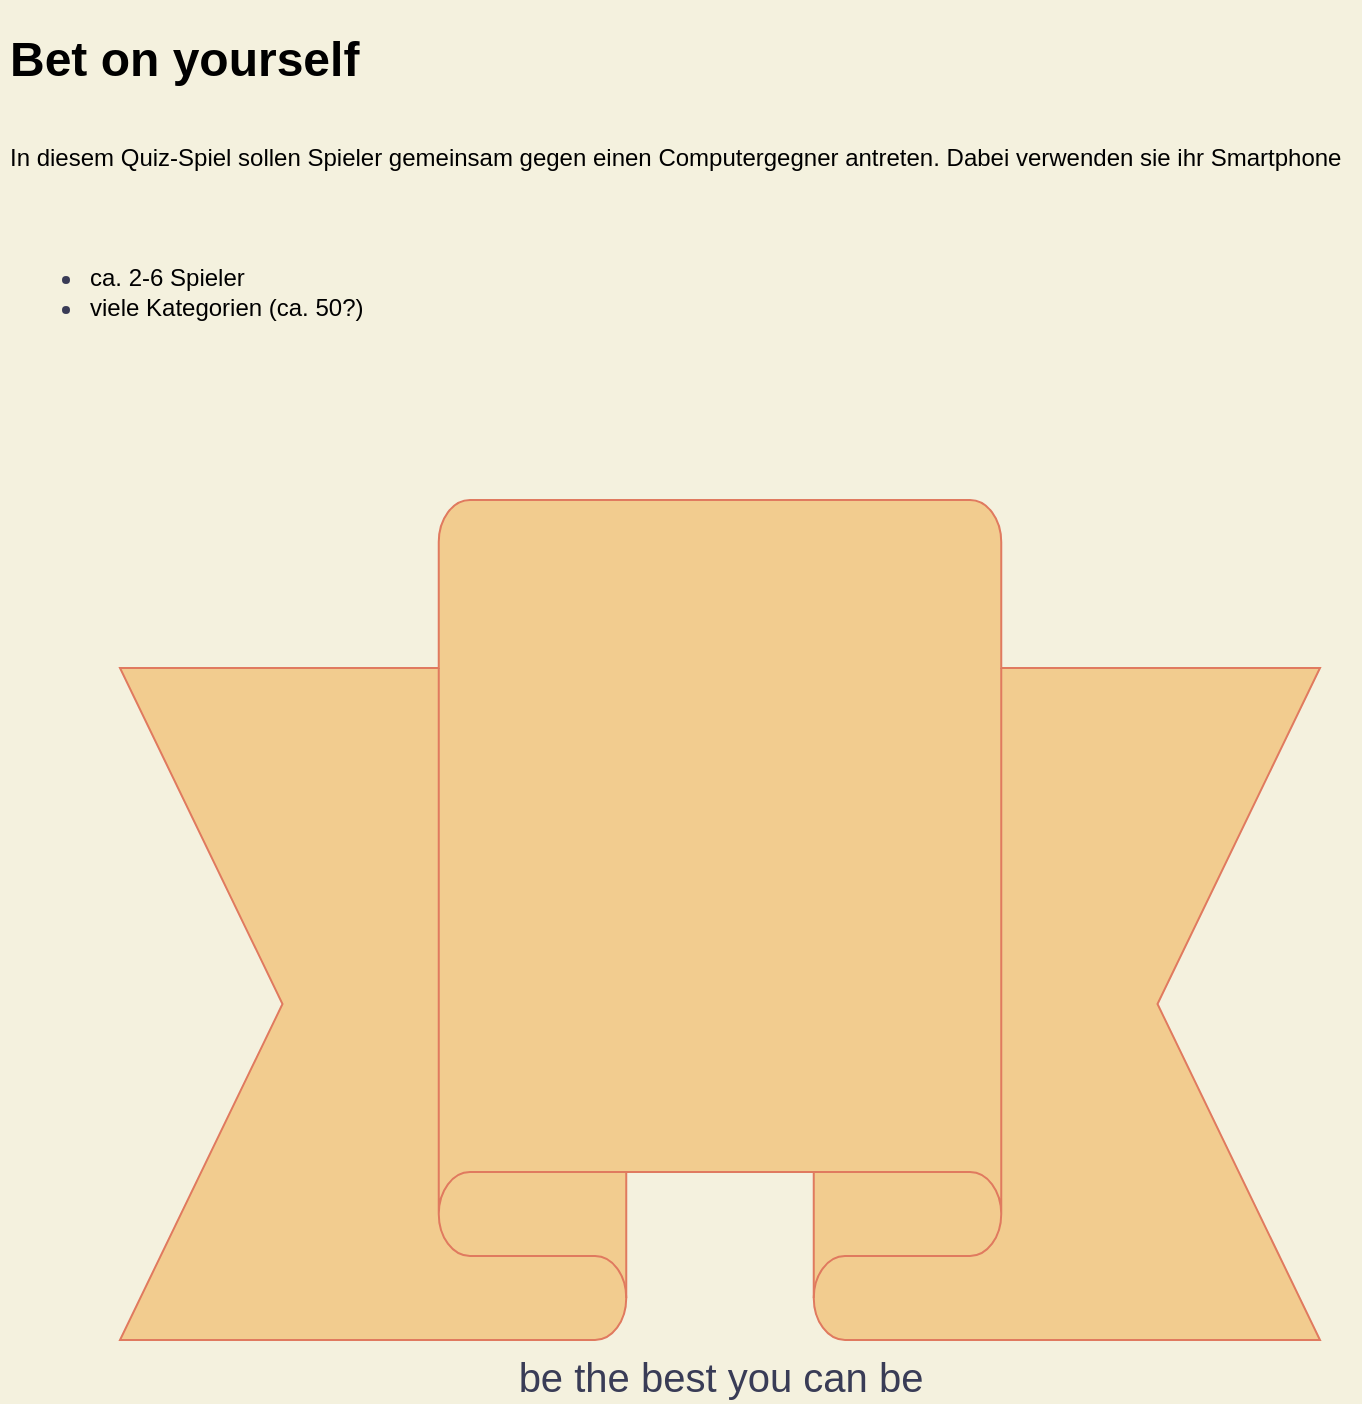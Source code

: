 <mxfile version="17.4.2" type="github" pages="5">
  <diagram id="ZZaWvbL7WehwghxB7xiT" name="Allgemein">
    <mxGraphModel dx="2062" dy="1122" grid="1" gridSize="10" guides="1" tooltips="1" connect="1" arrows="1" fold="1" page="1" pageScale="1" pageWidth="827" pageHeight="1169" background="#F4F1DE" math="0" shadow="0">
      <root>
        <mxCell id="0" />
        <mxCell id="1" parent="0" />
        <mxCell id="ZhtnkIa9gMXHqE3B64yn-1" value="&lt;h1&gt;&lt;span&gt;&lt;font color=&quot;#000000&quot;&gt;Bet on yourself&lt;/font&gt;&lt;/span&gt;&lt;/h1&gt;&lt;h1&gt;&lt;span style=&quot;font-weight: normal&quot;&gt;&lt;font color=&quot;#000000&quot;&gt;&lt;font style=&quot;font-size: 12px&quot;&gt;In diesem Quiz-Spiel sollen Spieler gemeinsam gegen einen&amp;nbsp;&lt;/font&gt;&lt;font style=&quot;font-size: 12px&quot;&gt;Computergegner antreten. Dabei verwenden sie ihr Smartphone&lt;/font&gt;&lt;/font&gt;&lt;/span&gt;&lt;/h1&gt;&lt;div&gt;&lt;span style=&quot;font-weight: normal&quot;&gt;&lt;font style=&quot;font-size: 12px&quot; color=&quot;#000000&quot;&gt;&lt;br&gt;&lt;/font&gt;&lt;/span&gt;&lt;/div&gt;&lt;div&gt;&lt;ul&gt;&lt;li&gt;&lt;span style=&quot;font-weight: normal&quot;&gt;&lt;font style=&quot;font-size: 12px&quot; color=&quot;#000000&quot;&gt;ca. 2-6 Spieler&lt;/font&gt;&lt;/span&gt;&lt;/li&gt;&lt;li&gt;&lt;span style=&quot;font-weight: normal&quot;&gt;&lt;font style=&quot;font-size: 12px&quot; color=&quot;#000000&quot;&gt;viele Kategorien (ca. 50?)&lt;/font&gt;&lt;/span&gt;&lt;/li&gt;&lt;/ul&gt;&lt;/div&gt;" style="text;html=1;strokeColor=none;fillColor=none;spacing=5;spacingTop=-20;whiteSpace=wrap;overflow=hidden;rounded=0;fontColor=#393C56;" parent="1" vertex="1">
          <mxGeometry x="80" y="80" width="680" height="380" as="geometry" />
        </mxCell>
        <mxCell id="-yUErI4Ptn-nkA4NGsIA-1" value="be the best you can be" style="verticalLabelPosition=bottom;verticalAlign=top;html=1;shape=mxgraph.basic.banner;rounded=0;labelBackgroundColor=none;sketch=0;fontSize=20;fontColor=#393C56;strokeColor=#E07A5F;fillColor=#F2CC8F;" vertex="1" parent="1">
          <mxGeometry x="140" y="320" width="600" height="420" as="geometry" />
        </mxCell>
      </root>
    </mxGraphModel>
  </diagram>
  <diagram id="yXlYSf-k3Q8Q230KNEly" name="Ablauf Fragerunde">
    <mxGraphModel dx="1586" dy="863" grid="1" gridSize="10" guides="1" tooltips="1" connect="1" arrows="1" fold="1" page="1" pageScale="1" pageWidth="1169" pageHeight="827" background="#F4F1DE" math="0" shadow="0">
      <root>
        <mxCell id="0" />
        <mxCell id="1" parent="0" />
        <mxCell id="pzPkQIcfitXLZxl1gAb0-2" value="&lt;h1&gt;&lt;span&gt;Ablauf Setzrunde&lt;/span&gt;&lt;br&gt;&lt;/h1&gt;" style="text;html=1;strokeColor=none;fillColor=none;spacing=5;spacingTop=-20;whiteSpace=wrap;overflow=hidden;rounded=1;fontSize=12;fontColor=#393C56;" parent="1" vertex="1">
          <mxGeometry x="80" y="80" width="680" height="50" as="geometry" />
        </mxCell>
        <mxCell id="pzPkQIcfitXLZxl1gAb0-3" value="&lt;ul&gt;&lt;li&gt;Pro Runde vier Fragen mit verschiedenen Kategorien&lt;/li&gt;&lt;li&gt;Die Setzrunde erfolgt gemeinsam als Team, hier muss kommunziert und sich geeinigt werden. Außerdem muss das Spielfeld mit in betracht gezogen werden. (Spielführer erhält Ansicht der Setzkategorien, andere Mitspieler sehen das Spielfeld)&lt;/li&gt;&lt;li&gt;Danach erhält jeder Spieler die Fragen (möglicherweise erhalten die Spieler unterschiedliche Fragen???)&lt;/li&gt;&lt;li&gt;Wenn mehr als 75% der Spieler die Frage richtig beantworten, erhält das Team die Punkte, sonst erhält sie der Computergegner.&lt;/li&gt;&lt;/ul&gt;" style="text;html=1;strokeColor=none;fillColor=none;align=left;verticalAlign=middle;whiteSpace=wrap;rounded=1;fontSize=12;fontColor=#393C56;" parent="1" vertex="1">
          <mxGeometry x="80" y="140" width="710" height="100" as="geometry" />
        </mxCell>
        <mxCell id="pzPkQIcfitXLZxl1gAb0-4" value="Die Wettrunde" style="swimlane;fontSize=12;fillColor=#F2CC8F;strokeColor=#E07A5F;fontColor=#393C56;rounded=1;sketch=1;" parent="1" vertex="1">
          <mxGeometry x="110" y="300" width="240" height="480" as="geometry">
            <mxRectangle x="110" y="230" width="110" height="23" as="alternateBounds" />
          </mxGeometry>
        </mxCell>
        <mxCell id="pzPkQIcfitXLZxl1gAb0-18" value="&lt;font size=&quot;1&quot;&gt;&lt;b style=&quot;font-size: 16px&quot;&gt;Eure Punkte: 7&lt;/b&gt;&lt;/font&gt;" style="text;html=1;strokeColor=none;fillColor=none;align=center;verticalAlign=middle;whiteSpace=wrap;rounded=1;fontSize=12;fontColor=#393C56;sketch=0;" parent="pzPkQIcfitXLZxl1gAb0-4" vertex="1">
          <mxGeometry x="58.5" y="50" width="127" height="30" as="geometry" />
        </mxCell>
        <mxCell id="pzPkQIcfitXLZxl1gAb0-33" value="" style="group;fontColor=#393C56;rounded=1;strokeColor=none;" parent="pzPkQIcfitXLZxl1gAb0-4" vertex="1" connectable="0">
          <mxGeometry x="72" y="310" width="100" height="60" as="geometry" />
        </mxCell>
        <mxCell id="pzPkQIcfitXLZxl1gAb0-29" value="Garten" style="rounded=1;whiteSpace=wrap;html=1;fontSize=12;fillColor=none;strokeColor=none;fontColor=#393C56;" parent="pzPkQIcfitXLZxl1gAb0-33" vertex="1">
          <mxGeometry width="100" height="33.333" as="geometry" />
        </mxCell>
        <mxCell id="pzPkQIcfitXLZxl1gAb0-30" value="" style="shape=image;html=1;verticalAlign=top;verticalLabelPosition=bottom;labelBackgroundColor=#F4F1DE;imageAspect=0;aspect=fixed;image=https://cdn3.iconfinder.com/data/icons/user-interface-169/32/plus-128.png;fontSize=12;fillColor=#F2CC8F;strokeColor=#E07A5F;fontColor=#393C56;rounded=1;" parent="pzPkQIcfitXLZxl1gAb0-33" vertex="1">
          <mxGeometry x="73" y="36.25" width="22.5" height="22.5" as="geometry" />
        </mxCell>
        <mxCell id="pzPkQIcfitXLZxl1gAb0-31" value="" style="shape=image;html=1;verticalAlign=top;verticalLabelPosition=bottom;labelBackgroundColor=#F4F1DE;imageAspect=0;aspect=fixed;image=https://cdn4.iconfinder.com/data/icons/ionicons/512/icon-minus-128.png;fontSize=12;fillColor=#F2CC8F;strokeColor=#E07A5F;fontColor=#393C56;rounded=1;" parent="pzPkQIcfitXLZxl1gAb0-33" vertex="1">
          <mxGeometry y="39.583" width="19.167" height="19.167" as="geometry" />
        </mxCell>
        <mxCell id="pzPkQIcfitXLZxl1gAb0-32" value="0" style="text;html=1;strokeColor=none;fillColor=none;align=center;verticalAlign=middle;whiteSpace=wrap;rounded=1;fontSize=12;fontColor=#393C56;" parent="pzPkQIcfitXLZxl1gAb0-33" vertex="1">
          <mxGeometry x="20" y="35" width="60" height="25" as="geometry" />
        </mxCell>
        <mxCell id="pzPkQIcfitXLZxl1gAb0-34" value="" style="group;fontColor=#393C56;rounded=1;strokeColor=none;" parent="pzPkQIcfitXLZxl1gAb0-4" vertex="1" connectable="0">
          <mxGeometry x="72" y="240" width="100" height="50" as="geometry" />
        </mxCell>
        <mxCell id="pzPkQIcfitXLZxl1gAb0-25" value="Autos" style="rounded=1;whiteSpace=wrap;html=1;fontSize=12;fillColor=none;strokeColor=none;fontColor=#393C56;arcSize=0;" parent="pzPkQIcfitXLZxl1gAb0-34" vertex="1">
          <mxGeometry width="100" height="27.778" as="geometry" />
        </mxCell>
        <mxCell id="pzPkQIcfitXLZxl1gAb0-26" value="" style="shape=image;html=1;verticalAlign=top;verticalLabelPosition=bottom;labelBackgroundColor=#F4F1DE;imageAspect=0;aspect=fixed;image=https://cdn3.iconfinder.com/data/icons/user-interface-169/32/plus-128.png;fontSize=12;fillColor=#F2CC8F;strokeColor=#E07A5F;fontColor=#393C56;rounded=1;" parent="pzPkQIcfitXLZxl1gAb0-34" vertex="1">
          <mxGeometry x="73" y="30.208" width="18.75" height="18.75" as="geometry" />
        </mxCell>
        <mxCell id="pzPkQIcfitXLZxl1gAb0-27" value="" style="shape=image;html=1;verticalAlign=top;verticalLabelPosition=bottom;labelBackgroundColor=#F4F1DE;imageAspect=0;aspect=fixed;image=https://cdn4.iconfinder.com/data/icons/ionicons/512/icon-minus-128.png;fontSize=12;fillColor=#F2CC8F;strokeColor=#E07A5F;fontColor=#393C56;rounded=1;" parent="pzPkQIcfitXLZxl1gAb0-34" vertex="1">
          <mxGeometry y="32.986" width="15.972" height="15.972" as="geometry" />
        </mxCell>
        <mxCell id="pzPkQIcfitXLZxl1gAb0-28" value="0" style="text;html=1;strokeColor=none;fillColor=none;align=center;verticalAlign=middle;whiteSpace=wrap;rounded=1;fontSize=12;fontColor=#393C56;" parent="pzPkQIcfitXLZxl1gAb0-34" vertex="1">
          <mxGeometry x="20" y="29.167" width="60" height="20.833" as="geometry" />
        </mxCell>
        <mxCell id="pzPkQIcfitXLZxl1gAb0-35" value="" style="group;fontColor=#393C56;rounded=1;" parent="pzPkQIcfitXLZxl1gAb0-4" vertex="1" connectable="0">
          <mxGeometry x="70" y="160" width="100" height="60" as="geometry" />
        </mxCell>
        <mxCell id="pzPkQIcfitXLZxl1gAb0-21" value="Hunde" style="rounded=1;whiteSpace=wrap;html=1;fontSize=12;fillColor=none;strokeColor=none;fontColor=#393C56;" parent="pzPkQIcfitXLZxl1gAb0-35" vertex="1">
          <mxGeometry width="100" height="33.333" as="geometry" />
        </mxCell>
        <mxCell id="pzPkQIcfitXLZxl1gAb0-22" value="" style="shape=image;html=1;verticalAlign=top;verticalLabelPosition=bottom;labelBackgroundColor=#F4F1DE;imageAspect=0;aspect=fixed;image=https://cdn3.iconfinder.com/data/icons/user-interface-169/32/plus-128.png;fontSize=12;fillColor=#F2CC8F;strokeColor=#E07A5F;fontColor=#393C56;rounded=1;" parent="pzPkQIcfitXLZxl1gAb0-35" vertex="1">
          <mxGeometry x="73" y="36.25" width="22.5" height="22.5" as="geometry" />
        </mxCell>
        <mxCell id="pzPkQIcfitXLZxl1gAb0-23" value="" style="shape=image;html=1;verticalAlign=top;verticalLabelPosition=bottom;labelBackgroundColor=#F4F1DE;imageAspect=0;aspect=fixed;image=https://cdn4.iconfinder.com/data/icons/ionicons/512/icon-minus-128.png;fontSize=12;fillColor=#F2CC8F;strokeColor=#E07A5F;fontColor=#393C56;rounded=1;" parent="pzPkQIcfitXLZxl1gAb0-35" vertex="1">
          <mxGeometry y="39.583" width="19.167" height="19.167" as="geometry" />
        </mxCell>
        <mxCell id="pzPkQIcfitXLZxl1gAb0-24" value="0" style="text;html=1;strokeColor=none;fillColor=none;align=center;verticalAlign=middle;whiteSpace=wrap;rounded=1;fontSize=12;fontColor=#393C56;" parent="pzPkQIcfitXLZxl1gAb0-35" vertex="1">
          <mxGeometry x="20" y="35" width="60" height="25" as="geometry" />
        </mxCell>
        <mxCell id="pzPkQIcfitXLZxl1gAb0-36" value="" style="group;fontColor=#393C56;rounded=1;" parent="pzPkQIcfitXLZxl1gAb0-4" vertex="1" connectable="0">
          <mxGeometry x="70" y="80" width="100" height="60" as="geometry" />
        </mxCell>
        <mxCell id="pzPkQIcfitXLZxl1gAb0-11" value="Hauptstädte" style="rounded=1;whiteSpace=wrap;html=1;fontSize=12;fillColor=none;strokeColor=none;fontColor=#393C56;" parent="pzPkQIcfitXLZxl1gAb0-36" vertex="1">
          <mxGeometry width="100" height="33.333" as="geometry" />
        </mxCell>
        <mxCell id="pzPkQIcfitXLZxl1gAb0-16" value="" style="shape=image;html=1;verticalAlign=top;verticalLabelPosition=bottom;labelBackgroundColor=#F4F1DE;imageAspect=0;aspect=fixed;image=https://cdn3.iconfinder.com/data/icons/user-interface-169/32/plus-128.png;fontSize=12;fillColor=#F2CC8F;strokeColor=#E07A5F;fontColor=#393C56;rounded=1;" parent="pzPkQIcfitXLZxl1gAb0-36" vertex="1">
          <mxGeometry x="73" y="36.25" width="22.5" height="22.5" as="geometry" />
        </mxCell>
        <mxCell id="pzPkQIcfitXLZxl1gAb0-17" value="" style="shape=image;html=1;verticalAlign=top;verticalLabelPosition=bottom;labelBackgroundColor=#F4F1DE;imageAspect=0;aspect=fixed;image=https://cdn4.iconfinder.com/data/icons/ionicons/512/icon-minus-128.png;fontSize=12;fillColor=#F2CC8F;strokeColor=#E07A5F;fontColor=#393C56;rounded=1;" parent="pzPkQIcfitXLZxl1gAb0-36" vertex="1">
          <mxGeometry y="39.583" width="19.167" height="19.167" as="geometry" />
        </mxCell>
        <mxCell id="pzPkQIcfitXLZxl1gAb0-19" value="3" style="text;html=1;strokeColor=none;fillColor=none;align=center;verticalAlign=middle;whiteSpace=wrap;rounded=1;fontSize=12;fontColor=#393C56;sketch=0;" parent="pzPkQIcfitXLZxl1gAb0-36" vertex="1">
          <mxGeometry x="20" y="35" width="60" height="25" as="geometry" />
        </mxCell>
        <mxCell id="5vMfINuoua1AbzrQt_yZ-23" value="" style="group;fontColor=#393C56;rounded=1;sketch=1;" vertex="1" connectable="0" parent="pzPkQIcfitXLZxl1gAb0-4">
          <mxGeometry x="26" y="400" width="180" height="60" as="geometry" />
        </mxCell>
        <mxCell id="5vMfINuoua1AbzrQt_yZ-24" value="Submit" style="rounded=1;whiteSpace=wrap;html=1;fontSize=12;fillColor=#F2CC8F;strokeColor=#E07A5F;fontColor=#393C56;" vertex="1" parent="5vMfINuoua1AbzrQt_yZ-23">
          <mxGeometry x="8" y="-5.83" width="180" height="33.33" as="geometry" />
        </mxCell>
        <mxCell id="5vMfINuoua1AbzrQt_yZ-52" value="Frage 1" style="swimlane;fontSize=12;fillColor=#F2CC8F;strokeColor=#E07A5F;fontColor=#393C56;rounded=1;" vertex="1" parent="1">
          <mxGeometry x="1270" y="300" width="250" height="480" as="geometry">
            <mxRectangle x="110" y="230" width="110" height="23" as="alternateBounds" />
          </mxGeometry>
        </mxCell>
        <mxCell id="5vMfINuoua1AbzrQt_yZ-78" value="In welcher europäischen Hauptstadt kniete Willy Brandt 1970 nieder und bat damit um Vergebung für die deutsch Verbrechen während des zweite Weltkriegs?" style="rounded=1;whiteSpace=wrap;html=1;fillColor=none;strokeColor=none;fontColor=#393C56;" vertex="1" parent="5vMfINuoua1AbzrQt_yZ-52">
          <mxGeometry x="10" y="74" width="210" height="110" as="geometry" />
        </mxCell>
        <mxCell id="5vMfINuoua1AbzrQt_yZ-81" value="&lt;b&gt;&lt;font style=&quot;font-size: 16px&quot;&gt;Hauptstädte&lt;/font&gt;&lt;/b&gt;" style="rounded=1;whiteSpace=wrap;html=1;fontSize=12;fillColor=none;strokeColor=none;fontColor=#393C56;strokeWidth=8;" vertex="1" parent="5vMfINuoua1AbzrQt_yZ-52">
          <mxGeometry x="30" y="40.67" width="100" height="33.333" as="geometry" />
        </mxCell>
        <mxCell id="5vMfINuoua1AbzrQt_yZ-82" value="&lt;font style=&quot;font-size: 16px&quot;&gt;3&lt;/font&gt;" style="text;html=1;strokeColor=none;fillColor=none;align=center;verticalAlign=middle;whiteSpace=wrap;rounded=1;fontSize=12;fontColor=#393C56;strokeWidth=8;" vertex="1" parent="5vMfINuoua1AbzrQt_yZ-52">
          <mxGeometry x="140" y="44" width="60" height="25" as="geometry" />
        </mxCell>
        <mxCell id="5vMfINuoua1AbzrQt_yZ-84" value="&lt;font style=&quot;font-size: 8px&quot;&gt;Setzpunkte&lt;/font&gt;" style="rounded=1;whiteSpace=wrap;html=1;fillColor=none;strokeColor=none;fontColor=#393C56;" vertex="1" parent="5vMfINuoua1AbzrQt_yZ-52">
          <mxGeometry x="150" y="28.33" width="40" height="20.67" as="geometry" />
        </mxCell>
        <mxCell id="5vMfINuoua1AbzrQt_yZ-98" value="&lt;font style=&quot;font-size: 10px&quot;&gt;1/4&lt;/font&gt;" style="text;html=1;strokeColor=none;fillColor=none;align=center;verticalAlign=middle;whiteSpace=wrap;rounded=1;fontSize=12;fontColor=#393C56;strokeWidth=8;" vertex="1" parent="5vMfINuoua1AbzrQt_yZ-52">
          <mxGeometry x="40" y="25" width="60" height="25" as="geometry" />
        </mxCell>
        <mxCell id="-Z8yuWSIdFIGd8_ebgdB-11" value="12" style="verticalLabelPosition=bottom;verticalAlign=top;html=1;shape=mxgraph.basic.partConcEllipse;startAngle=0.25;endAngle=0.1;arcWidth=0.5;rounded=0;dashed=1;dashPattern=1 1;sketch=0;fontColor=#393C56;strokeColor=#E07A5F;fillColor=#FFE6CC;" vertex="1" parent="5vMfINuoua1AbzrQt_yZ-52">
          <mxGeometry x="110" y="390" width="40" height="40" as="geometry" />
        </mxCell>
        <mxCell id="5vMfINuoua1AbzrQt_yZ-74" value="" style="group;fontColor=#393C56;rounded=1;fillColor=none;sketch=0;glass=0;shadow=0;" vertex="1" connectable="0" parent="5vMfINuoua1AbzrQt_yZ-52">
          <mxGeometry x="30" y="179.58" width="190" height="60" as="geometry" />
        </mxCell>
        <mxCell id="5vMfINuoua1AbzrQt_yZ-75" value="Warschau" style="rounded=1;whiteSpace=wrap;html=1;fontSize=12;fillColor=none;strokeColor=#E07A5F;fontColor=#393C56;" vertex="1" parent="5vMfINuoua1AbzrQt_yZ-74">
          <mxGeometry y="13.33" width="190" height="33.33" as="geometry" />
        </mxCell>
        <mxCell id="5vMfINuoua1AbzrQt_yZ-80" value="Berlin" style="rounded=1;whiteSpace=wrap;html=1;fontSize=12;fillColor=none;strokeColor=#E07A5F;fontColor=#393C56;sketch=0;glass=0;shadow=0;" vertex="1" parent="5vMfINuoua1AbzrQt_yZ-52">
          <mxGeometry x="30" y="242.58" width="190" height="30" as="geometry" />
        </mxCell>
        <mxCell id="5vMfINuoua1AbzrQt_yZ-85" value="Paris" style="rounded=1;whiteSpace=wrap;html=1;fontSize=12;fillColor=none;strokeColor=#E07A5F;fontColor=#393C56;sketch=0;glass=0;shadow=0;" vertex="1" parent="5vMfINuoua1AbzrQt_yZ-52">
          <mxGeometry x="30" y="291.58" width="190" height="30" as="geometry" />
        </mxCell>
        <mxCell id="5vMfINuoua1AbzrQt_yZ-86" value="Rom" style="rounded=1;whiteSpace=wrap;html=1;fontSize=12;fillColor=none;strokeColor=#E07A5F;fontColor=#393C56;sketch=0;glass=0;shadow=0;" vertex="1" parent="5vMfINuoua1AbzrQt_yZ-52">
          <mxGeometry x="30" y="339.58" width="190" height="30" as="geometry" />
        </mxCell>
        <mxCell id="5vMfINuoua1AbzrQt_yZ-88" value="Letze Frage" style="swimlane;fontSize=12;fillColor=#F2CC8F;strokeColor=#E07A5F;fontColor=#393C56;rounded=1;" vertex="1" parent="1">
          <mxGeometry x="1590" y="300" width="230" height="480" as="geometry">
            <mxRectangle x="110" y="230" width="110" height="23" as="alternateBounds" />
          </mxGeometry>
        </mxCell>
        <mxCell id="5vMfINuoua1AbzrQt_yZ-89" value="&lt;div&gt;Welche Kürbis-Art gibt es?&lt;/div&gt;" style="rounded=1;whiteSpace=wrap;html=1;fillColor=none;strokeColor=none;fontColor=#393C56;" vertex="1" parent="5vMfINuoua1AbzrQt_yZ-88">
          <mxGeometry x="10" y="74" width="210" height="110" as="geometry" />
        </mxCell>
        <mxCell id="5vMfINuoua1AbzrQt_yZ-90" value="" style="group;fontColor=#393C56;rounded=1;fillColor=none;sketch=0;glass=0;shadow=0;" vertex="1" connectable="0" parent="5vMfINuoua1AbzrQt_yZ-88">
          <mxGeometry x="20" y="180" width="190" height="60" as="geometry" />
        </mxCell>
        <mxCell id="5vMfINuoua1AbzrQt_yZ-91" value="Maccaroni-Kürbis" style="rounded=1;whiteSpace=wrap;html=1;fontSize=12;fillColor=none;strokeColor=#E07A5F;fontColor=#393C56;" vertex="1" parent="5vMfINuoua1AbzrQt_yZ-90">
          <mxGeometry y="13.33" width="190" height="33.33" as="geometry" />
        </mxCell>
        <mxCell id="5vMfINuoua1AbzrQt_yZ-92" value="Penne-Kürbis" style="rounded=1;whiteSpace=wrap;html=1;fontSize=12;fillColor=none;strokeColor=#E07A5F;fontColor=#393C56;sketch=0;glass=0;shadow=0;" vertex="1" parent="5vMfINuoua1AbzrQt_yZ-88">
          <mxGeometry x="20" y="243" width="190" height="30" as="geometry" />
        </mxCell>
        <mxCell id="5vMfINuoua1AbzrQt_yZ-93" value="&lt;b&gt;&lt;font style=&quot;font-size: 16px&quot;&gt;Garten&lt;/font&gt;&lt;/b&gt;" style="rounded=1;whiteSpace=wrap;html=1;fontSize=12;fillColor=none;strokeColor=none;fontColor=#393C56;strokeWidth=8;" vertex="1" parent="5vMfINuoua1AbzrQt_yZ-88">
          <mxGeometry x="30" y="40.67" width="100" height="33.333" as="geometry" />
        </mxCell>
        <mxCell id="5vMfINuoua1AbzrQt_yZ-94" value="&lt;font style=&quot;font-size: 16px&quot;&gt;1&lt;/font&gt;" style="text;html=1;strokeColor=none;fillColor=none;align=center;verticalAlign=middle;whiteSpace=wrap;rounded=1;fontSize=12;fontColor=#393C56;strokeWidth=8;" vertex="1" parent="5vMfINuoua1AbzrQt_yZ-88">
          <mxGeometry x="140" y="43.67" width="60" height="25" as="geometry" />
        </mxCell>
        <mxCell id="5vMfINuoua1AbzrQt_yZ-95" value="&lt;font style=&quot;font-size: 8px&quot;&gt;Setzpunkte&lt;/font&gt;" style="rounded=1;whiteSpace=wrap;html=1;fillColor=none;strokeColor=none;fontColor=#393C56;" vertex="1" parent="5vMfINuoua1AbzrQt_yZ-88">
          <mxGeometry x="150" y="26.0" width="40" height="20.67" as="geometry" />
        </mxCell>
        <mxCell id="5vMfINuoua1AbzrQt_yZ-96" value="Spaghetti-Kürbis" style="rounded=1;whiteSpace=wrap;html=1;fontSize=12;fillColor=none;strokeColor=#E07A5F;fontColor=#393C56;sketch=0;glass=0;shadow=0;" vertex="1" parent="5vMfINuoua1AbzrQt_yZ-88">
          <mxGeometry x="20" y="292" width="190" height="30" as="geometry" />
        </mxCell>
        <mxCell id="5vMfINuoua1AbzrQt_yZ-97" value="Ramen-Kürbis" style="rounded=1;whiteSpace=wrap;html=1;fontSize=12;fillColor=none;strokeColor=#E07A5F;fontColor=#393C56;sketch=0;glass=0;shadow=0;" vertex="1" parent="5vMfINuoua1AbzrQt_yZ-88">
          <mxGeometry x="20" y="340" width="190" height="30" as="geometry" />
        </mxCell>
        <mxCell id="5vMfINuoua1AbzrQt_yZ-99" value="&lt;font style=&quot;font-size: 10px&quot;&gt;4/4&lt;/font&gt;" style="text;html=1;strokeColor=none;fillColor=none;align=center;verticalAlign=middle;whiteSpace=wrap;rounded=1;fontSize=12;fontColor=#393C56;strokeWidth=8;" vertex="1" parent="5vMfINuoua1AbzrQt_yZ-88">
          <mxGeometry x="51" y="25" width="60" height="25" as="geometry" />
        </mxCell>
        <mxCell id="-Z8yuWSIdFIGd8_ebgdB-12" value="4" style="verticalLabelPosition=bottom;verticalAlign=top;html=1;shape=mxgraph.basic.partConcEllipse;startAngle=0.72;endAngle=0.1;arcWidth=0.5;rounded=0;dashed=1;dashPattern=1 1;sketch=0;fontColor=#393C56;strokeColor=#E07A5F;fillColor=#FFE6CC;" vertex="1" parent="5vMfINuoua1AbzrQt_yZ-88">
          <mxGeometry x="100" y="390" width="40" height="40" as="geometry" />
        </mxCell>
        <mxCell id="U2JpX7scD1CeqRUfuHY1-1" value="&lt;h1&gt;&lt;span&gt;Ablauf Fragerunde&lt;/span&gt;&lt;br&gt;&lt;/h1&gt;" style="text;html=1;strokeColor=none;fillColor=none;spacing=5;spacingTop=-20;whiteSpace=wrap;overflow=hidden;rounded=1;fontSize=12;fontColor=#393C56;" vertex="1" parent="1">
          <mxGeometry x="1220" y="80" width="680" height="50" as="geometry" />
        </mxCell>
        <mxCell id="U2JpX7scD1CeqRUfuHY1-2" value="Die Wettrunde" style="swimlane;fontSize=12;fillColor=#F2CC8F;strokeColor=#E07A5F;fontColor=#393C56;rounded=1;" vertex="1" parent="1">
          <mxGeometry x="420" y="300" width="240" height="480" as="geometry">
            <mxRectangle x="110" y="230" width="110" height="23" as="alternateBounds" />
          </mxGeometry>
        </mxCell>
        <mxCell id="3VzKyQI-fvzYywSKomui-61" value="" style="group;rotation=90;fontSize=6;" vertex="1" connectable="0" parent="1">
          <mxGeometry x="400" y="401.87" width="403.88" height="276.25" as="geometry" />
        </mxCell>
        <mxCell id="3VzKyQI-fvzYywSKomui-2" value="" style="whiteSpace=wrap;html=1;aspect=fixed;rounded=0;sketch=1;fontColor=#393C56;strokeColor=#E07A5F;fillColor=#F2CC8F;rotation=90;" vertex="1" parent="3VzKyQI-fvzYywSKomui-61">
          <mxGeometry x="184.807" y="-47.072" width="25.072" height="25.072" as="geometry" />
        </mxCell>
        <mxCell id="3VzKyQI-fvzYywSKomui-62" value="" style="edgeStyle=orthogonalEdgeStyle;curved=0;rounded=1;sketch=0;orthogonalLoop=1;jettySize=auto;html=1;fontSize=6;fontColor=#393C56;strokeColor=#E07A5F;fillColor=#F2CC8F;" edge="1" parent="3VzKyQI-fvzYywSKomui-61" source="3VzKyQI-fvzYywSKomui-4" target="3VzKyQI-fvzYywSKomui-8">
          <mxGeometry relative="1" as="geometry" />
        </mxCell>
        <mxCell id="3VzKyQI-fvzYywSKomui-4" value="" style="whiteSpace=wrap;html=1;aspect=fixed;rounded=0;sketch=1;fontColor=#393C56;strokeColor=#E07A5F;fillColor=#F2CC8F;rotation=90;" vertex="1" parent="3VzKyQI-fvzYywSKomui-61">
          <mxGeometry x="184.807" y="14.151" width="25.072" height="25.072" as="geometry" />
        </mxCell>
        <mxCell id="3VzKyQI-fvzYywSKomui-1" style="edgeStyle=orthogonalEdgeStyle;curved=0;rounded=1;sketch=0;orthogonalLoop=1;jettySize=auto;html=1;exitX=1;exitY=0.5;exitDx=0;exitDy=0;entryX=0;entryY=0.5;entryDx=0;entryDy=0;fontSize=25;fontColor=#393C56;strokeColor=#E07A5F;fillColor=#F2CC8F;" edge="1" parent="3VzKyQI-fvzYywSKomui-61" source="3VzKyQI-fvzYywSKomui-2" target="3VzKyQI-fvzYywSKomui-4">
          <mxGeometry relative="1" as="geometry" />
        </mxCell>
        <mxCell id="3VzKyQI-fvzYywSKomui-6" value="&lt;span style=&quot;font-size: 10px;&quot;&gt;?&lt;/span&gt;" style="whiteSpace=wrap;html=1;aspect=fixed;rounded=0;sketch=1;fontColor=#393C56;strokeColor=#E07A5F;fillColor=#F2CC8F;rotation=90;fontSize=10;" vertex="1" parent="3VzKyQI-fvzYywSKomui-61">
          <mxGeometry x="184.807" y="75.374" width="25.072" height="25.072" as="geometry" />
        </mxCell>
        <mxCell id="3VzKyQI-fvzYywSKomui-3" style="edgeStyle=orthogonalEdgeStyle;curved=0;rounded=1;sketch=0;orthogonalLoop=1;jettySize=auto;html=1;exitX=1;exitY=0.5;exitDx=0;exitDy=0;entryX=0;entryY=0.5;entryDx=0;entryDy=0;fontSize=25;fontColor=#393C56;strokeColor=#E07A5F;fillColor=#F2CC8F;" edge="1" parent="3VzKyQI-fvzYywSKomui-61" source="3VzKyQI-fvzYywSKomui-4" target="3VzKyQI-fvzYywSKomui-6">
          <mxGeometry relative="1" as="geometry" />
        </mxCell>
        <mxCell id="3VzKyQI-fvzYywSKomui-8" value="" style="whiteSpace=wrap;html=1;aspect=fixed;rounded=0;sketch=1;fontColor=#393C56;strokeColor=#E07A5F;fillColor=#F2CC8F;rotation=90;" vertex="1" parent="3VzKyQI-fvzYywSKomui-61">
          <mxGeometry x="184.807" y="136.597" width="25.072" height="25.072" as="geometry" />
        </mxCell>
        <mxCell id="3VzKyQI-fvzYywSKomui-10" value="" style="edgeStyle=orthogonalEdgeStyle;curved=0;rounded=1;sketch=0;orthogonalLoop=1;jettySize=auto;html=1;fontColor=#393C56;strokeColor=#E07A5F;fillColor=#F2CC8F;" edge="1" parent="3VzKyQI-fvzYywSKomui-61" source="3VzKyQI-fvzYywSKomui-11" target="3VzKyQI-fvzYywSKomui-8">
          <mxGeometry relative="1" as="geometry" />
        </mxCell>
        <mxCell id="3VzKyQI-fvzYywSKomui-11" value="&lt;font style=&quot;font-size: 16px&quot;&gt;!&lt;/font&gt;" style="whiteSpace=wrap;html=1;aspect=fixed;rounded=0;sketch=1;fontColor=#393C56;strokeColor=#E07A5F;fillColor=#F2CC8F;rotation=90;" vertex="1" parent="3VzKyQI-fvzYywSKomui-61">
          <mxGeometry x="184.807" y="198.567" width="25.072" height="25.072" as="geometry" />
        </mxCell>
        <mxCell id="3VzKyQI-fvzYywSKomui-12" style="edgeStyle=orthogonalEdgeStyle;curved=0;rounded=1;sketch=0;orthogonalLoop=1;jettySize=auto;html=1;exitX=1;exitY=0.5;exitDx=0;exitDy=0;fontSize=25;fontColor=#393C56;strokeColor=#E07A5F;fillColor=#F2CC8F;" edge="1" parent="3VzKyQI-fvzYywSKomui-61" source="3VzKyQI-fvzYywSKomui-13">
          <mxGeometry relative="1" as="geometry">
            <mxPoint x="200.969" y="319.519" as="targetPoint" />
          </mxGeometry>
        </mxCell>
        <mxCell id="3VzKyQI-fvzYywSKomui-13" value="" style="whiteSpace=wrap;html=1;aspect=fixed;rounded=0;sketch=1;fontColor=#393C56;strokeColor=#E07A5F;fillColor=#F2CC8F;rotation=90;" vertex="1" parent="3VzKyQI-fvzYywSKomui-61">
          <mxGeometry x="184.807" y="259.79" width="25.072" height="25.072" as="geometry" />
        </mxCell>
        <mxCell id="3VzKyQI-fvzYywSKomui-9" style="edgeStyle=orthogonalEdgeStyle;curved=0;rounded=1;sketch=0;orthogonalLoop=1;jettySize=auto;html=1;exitX=1;exitY=0.5;exitDx=0;exitDy=0;entryX=0;entryY=0.5;entryDx=0;entryDy=0;fontSize=25;fontColor=#393C56;strokeColor=#E07A5F;fillColor=#F2CC8F;" edge="1" parent="3VzKyQI-fvzYywSKomui-61" source="3VzKyQI-fvzYywSKomui-11" target="3VzKyQI-fvzYywSKomui-13">
          <mxGeometry relative="1" as="geometry" />
        </mxCell>
        <mxCell id="3VzKyQI-fvzYywSKomui-15" value="" style="whiteSpace=wrap;html=1;aspect=fixed;rounded=0;sketch=1;fontColor=#393C56;strokeColor=#E07A5F;fillColor=#F2CC8F;rotation=90;" vertex="1" parent="3VzKyQI-fvzYywSKomui-61">
          <mxGeometry x="184.807" y="321.013" width="25.072" height="25.072" as="geometry" />
        </mxCell>
        <mxCell id="3VzKyQI-fvzYywSKomui-19" value="" style="whiteSpace=wrap;html=1;aspect=fixed;rounded=0;sketch=1;fontColor=#393C56;strokeColor=#E07A5F;fillColor=#F2CC8F;rotation=90;" vertex="1" parent="3VzKyQI-fvzYywSKomui-61">
          <mxGeometry x="122.1" y="-47.072" width="25.072" height="25.072" as="geometry" />
        </mxCell>
        <mxCell id="3VzKyQI-fvzYywSKomui-20" style="edgeStyle=orthogonalEdgeStyle;curved=0;rounded=1;sketch=0;orthogonalLoop=1;jettySize=auto;html=1;exitX=0;exitY=0.5;exitDx=0;exitDy=0;entryX=1;entryY=0.5;entryDx=0;entryDy=0;fontSize=25;fontColor=#393C56;strokeColor=#E07A5F;fillColor=#F2CC8F;" edge="1" parent="3VzKyQI-fvzYywSKomui-61" source="3VzKyQI-fvzYywSKomui-21" target="3VzKyQI-fvzYywSKomui-19">
          <mxGeometry relative="1" as="geometry" />
        </mxCell>
        <mxCell id="3VzKyQI-fvzYywSKomui-21" value="" style="whiteSpace=wrap;html=1;aspect=fixed;rounded=0;sketch=1;fontColor=#393C56;strokeColor=#E07A5F;fillColor=#F2CC8F;rotation=90;" vertex="1" parent="3VzKyQI-fvzYywSKomui-61">
          <mxGeometry x="122.1" y="14.151" width="25.072" height="25.072" as="geometry" />
        </mxCell>
        <mxCell id="3VzKyQI-fvzYywSKomui-22" style="edgeStyle=orthogonalEdgeStyle;curved=0;rounded=1;sketch=0;orthogonalLoop=1;jettySize=auto;html=1;exitX=0;exitY=0.5;exitDx=0;exitDy=0;fontSize=25;fontColor=#393C56;strokeColor=#E07A5F;fillColor=#F2CC8F;entryX=1;entryY=0.5;entryDx=0;entryDy=0;" edge="1" parent="3VzKyQI-fvzYywSKomui-61" source="3VzKyQI-fvzYywSKomui-23" target="3VzKyQI-fvzYywSKomui-21">
          <mxGeometry relative="1" as="geometry">
            <mxPoint x="138.262" y="52.229" as="targetPoint" />
          </mxGeometry>
        </mxCell>
        <mxCell id="3VzKyQI-fvzYywSKomui-23" value="" style="whiteSpace=wrap;html=1;aspect=fixed;rounded=0;sketch=1;fontColor=#393C56;strokeColor=#E07A5F;fillColor=#F2CC8F;rotation=90;" vertex="1" parent="3VzKyQI-fvzYywSKomui-61">
          <mxGeometry x="122.1" y="75.374" width="25.072" height="25.072" as="geometry" />
        </mxCell>
        <mxCell id="3VzKyQI-fvzYywSKomui-24" style="edgeStyle=orthogonalEdgeStyle;curved=0;rounded=1;sketch=0;orthogonalLoop=1;jettySize=auto;html=1;exitX=0;exitY=0.5;exitDx=0;exitDy=0;entryX=1;entryY=0.5;entryDx=0;entryDy=0;fontSize=25;fontColor=#393C56;strokeColor=#E07A5F;fillColor=#F2CC8F;" edge="1" parent="3VzKyQI-fvzYywSKomui-61" source="3VzKyQI-fvzYywSKomui-25" target="3VzKyQI-fvzYywSKomui-23">
          <mxGeometry relative="1" as="geometry" />
        </mxCell>
        <mxCell id="3VzKyQI-fvzYywSKomui-25" value="&lt;font style=&quot;font-size: 10px;&quot;&gt;?&lt;/font&gt;" style="whiteSpace=wrap;html=1;aspect=fixed;rounded=0;sketch=1;fontColor=#393C56;strokeColor=#E07A5F;fillColor=#F2CC8F;rotation=90;fontSize=10;" vertex="1" parent="3VzKyQI-fvzYywSKomui-61">
          <mxGeometry x="122.1" y="136.597" width="25.072" height="25.072" as="geometry" />
        </mxCell>
        <mxCell id="3VzKyQI-fvzYywSKomui-26" style="edgeStyle=orthogonalEdgeStyle;curved=0;rounded=1;sketch=0;orthogonalLoop=1;jettySize=auto;html=1;exitX=0;exitY=0.5;exitDx=0;exitDy=0;entryX=1;entryY=0.5;entryDx=0;entryDy=0;fontSize=25;fontColor=#393C56;strokeColor=#E07A5F;fillColor=#F2CC8F;" edge="1" parent="3VzKyQI-fvzYywSKomui-61" source="3VzKyQI-fvzYywSKomui-27" target="3VzKyQI-fvzYywSKomui-25">
          <mxGeometry relative="1" as="geometry" />
        </mxCell>
        <mxCell id="3VzKyQI-fvzYywSKomui-27" value="" style="whiteSpace=wrap;html=1;aspect=fixed;rounded=0;sketch=1;fontColor=#393C56;strokeColor=#E07A5F;fillColor=#F2CC8F;rotation=90;" vertex="1" parent="3VzKyQI-fvzYywSKomui-61">
          <mxGeometry x="122.1" y="198.567" width="25.072" height="25.072" as="geometry" />
        </mxCell>
        <mxCell id="3VzKyQI-fvzYywSKomui-28" style="edgeStyle=orthogonalEdgeStyle;curved=0;rounded=1;sketch=0;orthogonalLoop=1;jettySize=auto;html=1;exitX=0;exitY=0.5;exitDx=0;exitDy=0;entryX=1;entryY=0.5;entryDx=0;entryDy=0;fontSize=25;fontColor=#393C56;strokeColor=#E07A5F;fillColor=#F2CC8F;" edge="1" parent="3VzKyQI-fvzYywSKomui-61" source="3VzKyQI-fvzYywSKomui-29" target="3VzKyQI-fvzYywSKomui-27">
          <mxGeometry relative="1" as="geometry" />
        </mxCell>
        <mxCell id="3VzKyQI-fvzYywSKomui-29" value="" style="whiteSpace=wrap;html=1;aspect=fixed;rounded=0;sketch=1;fontColor=#393C56;strokeColor=#E07A5F;fillColor=#F2CC8F;rotation=90;" vertex="1" parent="3VzKyQI-fvzYywSKomui-61">
          <mxGeometry x="122.1" y="259.79" width="25.072" height="25.072" as="geometry" />
        </mxCell>
        <mxCell id="3VzKyQI-fvzYywSKomui-30" style="edgeStyle=orthogonalEdgeStyle;curved=0;rounded=1;sketch=0;orthogonalLoop=1;jettySize=auto;html=1;exitX=0;exitY=0.5;exitDx=0;exitDy=0;entryX=1;entryY=0.5;entryDx=0;entryDy=0;fontSize=25;fontColor=#393C56;strokeColor=#E07A5F;fillColor=#F2CC8F;" edge="1" parent="3VzKyQI-fvzYywSKomui-61" source="3VzKyQI-fvzYywSKomui-31" target="3VzKyQI-fvzYywSKomui-29">
          <mxGeometry relative="1" as="geometry" />
        </mxCell>
        <mxCell id="3VzKyQI-fvzYywSKomui-31" value="" style="whiteSpace=wrap;html=1;aspect=fixed;rounded=0;sketch=1;fontColor=#393C56;strokeColor=#E07A5F;fillColor=#F2CC8F;rotation=90;" vertex="1" parent="3VzKyQI-fvzYywSKomui-61">
          <mxGeometry x="122.1" y="321.013" width="25.072" height="25.072" as="geometry" />
        </mxCell>
        <mxCell id="3VzKyQI-fvzYywSKomui-35" value="" style="whiteSpace=wrap;html=1;aspect=fixed;rounded=0;sketch=1;fontColor=#393C56;strokeColor=#E07A5F;fillColor=#F2CC8F;rotation=90;" vertex="1" parent="3VzKyQI-fvzYywSKomui-61">
          <mxGeometry x="55.514" y="-47.072" width="25.072" height="25.072" as="geometry" />
        </mxCell>
        <mxCell id="3VzKyQI-fvzYywSKomui-18" style="edgeStyle=orthogonalEdgeStyle;curved=0;rounded=1;sketch=0;orthogonalLoop=1;jettySize=auto;html=1;exitX=0.5;exitY=1;exitDx=0;exitDy=0;entryX=0.5;entryY=0;entryDx=0;entryDy=0;fontSize=25;fontColor=#393C56;strokeColor=#E07A5F;fillColor=#F2CC8F;" edge="1" parent="3VzKyQI-fvzYywSKomui-61" source="3VzKyQI-fvzYywSKomui-19" target="3VzKyQI-fvzYywSKomui-35">
          <mxGeometry relative="1" as="geometry" />
        </mxCell>
        <mxCell id="3VzKyQI-fvzYywSKomui-37" value="&lt;font style=&quot;font-size: 10px;&quot;&gt;!&lt;/font&gt;" style="whiteSpace=wrap;html=1;aspect=fixed;rounded=0;sketch=1;fontColor=#393C56;strokeColor=#E07A5F;fillColor=#F2CC8F;rotation=90;fontSize=10;" vertex="1" parent="3VzKyQI-fvzYywSKomui-61">
          <mxGeometry x="55.514" y="14.151" width="25.072" height="25.072" as="geometry" />
        </mxCell>
        <mxCell id="3VzKyQI-fvzYywSKomui-34" style="edgeStyle=orthogonalEdgeStyle;curved=0;rounded=1;sketch=0;orthogonalLoop=1;jettySize=auto;html=1;exitX=1;exitY=0.5;exitDx=0;exitDy=0;entryX=0;entryY=0.5;entryDx=0;entryDy=0;fontSize=25;fontColor=#393C56;strokeColor=#E07A5F;fillColor=#F2CC8F;" edge="1" parent="3VzKyQI-fvzYywSKomui-61" source="3VzKyQI-fvzYywSKomui-35" target="3VzKyQI-fvzYywSKomui-37">
          <mxGeometry relative="1" as="geometry" />
        </mxCell>
        <mxCell id="3VzKyQI-fvzYywSKomui-39" value="" style="whiteSpace=wrap;html=1;aspect=fixed;rounded=0;sketch=1;fontColor=#393C56;strokeColor=#E07A5F;fillColor=#F2CC8F;rotation=90;" vertex="1" parent="3VzKyQI-fvzYywSKomui-61">
          <mxGeometry x="55.514" y="75.374" width="25.072" height="25.072" as="geometry" />
        </mxCell>
        <mxCell id="3VzKyQI-fvzYywSKomui-36" style="edgeStyle=orthogonalEdgeStyle;curved=0;rounded=1;sketch=0;orthogonalLoop=1;jettySize=auto;html=1;exitX=1;exitY=0.5;exitDx=0;exitDy=0;entryX=0;entryY=0.5;entryDx=0;entryDy=0;fontSize=25;fontColor=#393C56;strokeColor=#E07A5F;fillColor=#F2CC8F;" edge="1" parent="3VzKyQI-fvzYywSKomui-61" source="3VzKyQI-fvzYywSKomui-37" target="3VzKyQI-fvzYywSKomui-39">
          <mxGeometry relative="1" as="geometry" />
        </mxCell>
        <mxCell id="3VzKyQI-fvzYywSKomui-41" value="" style="whiteSpace=wrap;html=1;aspect=fixed;rounded=0;sketch=1;fontColor=#393C56;strokeColor=#E07A5F;fillColor=#F2CC8F;rotation=90;" vertex="1" parent="3VzKyQI-fvzYywSKomui-61">
          <mxGeometry x="55.514" y="136.597" width="25.072" height="25.072" as="geometry" />
        </mxCell>
        <mxCell id="3VzKyQI-fvzYywSKomui-38" style="edgeStyle=orthogonalEdgeStyle;curved=0;rounded=1;sketch=0;orthogonalLoop=1;jettySize=auto;html=1;exitX=1;exitY=0.5;exitDx=0;exitDy=0;entryX=0;entryY=0.5;entryDx=0;entryDy=0;fontSize=25;fontColor=#393C56;strokeColor=#E07A5F;fillColor=#F2CC8F;" edge="1" parent="3VzKyQI-fvzYywSKomui-61" source="3VzKyQI-fvzYywSKomui-39" target="3VzKyQI-fvzYywSKomui-41">
          <mxGeometry relative="1" as="geometry" />
        </mxCell>
        <mxCell id="3VzKyQI-fvzYywSKomui-43" value="" style="whiteSpace=wrap;html=1;aspect=fixed;rounded=0;sketch=1;fontColor=#393C56;strokeColor=#E07A5F;fillColor=#F2CC8F;rotation=90;" vertex="1" parent="3VzKyQI-fvzYywSKomui-61">
          <mxGeometry x="55.514" y="198.567" width="25.072" height="25.072" as="geometry" />
        </mxCell>
        <mxCell id="3VzKyQI-fvzYywSKomui-40" style="edgeStyle=orthogonalEdgeStyle;curved=0;rounded=1;sketch=0;orthogonalLoop=1;jettySize=auto;html=1;exitX=1;exitY=0.5;exitDx=0;exitDy=0;entryX=0;entryY=0.5;entryDx=0;entryDy=0;fontSize=25;fontColor=#393C56;strokeColor=#E07A5F;fillColor=#F2CC8F;" edge="1" parent="3VzKyQI-fvzYywSKomui-61" source="3VzKyQI-fvzYywSKomui-41" target="3VzKyQI-fvzYywSKomui-43">
          <mxGeometry relative="1" as="geometry" />
        </mxCell>
        <mxCell id="3VzKyQI-fvzYywSKomui-44" value="&lt;font style=&quot;font-size: 10px;&quot;&gt;?&lt;/font&gt;" style="whiteSpace=wrap;html=1;aspect=fixed;rounded=0;sketch=1;fontColor=#393C56;strokeColor=#E07A5F;fillColor=#F2CC8F;rotation=90;fontSize=10;" vertex="1" parent="3VzKyQI-fvzYywSKomui-61">
          <mxGeometry x="55.514" y="259.79" width="25.072" height="25.072" as="geometry" />
        </mxCell>
        <mxCell id="3VzKyQI-fvzYywSKomui-42" style="edgeStyle=orthogonalEdgeStyle;curved=0;rounded=1;sketch=0;orthogonalLoop=1;jettySize=auto;html=1;exitX=1;exitY=0.5;exitDx=0;exitDy=0;entryX=0;entryY=0.5;entryDx=0;entryDy=0;fontSize=25;fontColor=#393C56;strokeColor=#E07A5F;fillColor=#F2CC8F;" edge="1" parent="3VzKyQI-fvzYywSKomui-61" source="3VzKyQI-fvzYywSKomui-43" target="3VzKyQI-fvzYywSKomui-44">
          <mxGeometry relative="1" as="geometry" />
        </mxCell>
        <mxCell id="3VzKyQI-fvzYywSKomui-46" value="" style="whiteSpace=wrap;html=1;aspect=fixed;rounded=0;sketch=1;fontColor=#393C56;strokeColor=#E07A5F;fillColor=#F2CC8F;rotation=90;" vertex="1" parent="3VzKyQI-fvzYywSKomui-61">
          <mxGeometry x="55.514" y="321.013" width="25.072" height="25.072" as="geometry" />
        </mxCell>
        <mxCell id="3VzKyQI-fvzYywSKomui-48" value="" style="shape=umlActor;verticalLabelPosition=bottom;verticalAlign=top;html=1;outlineConnect=0;rounded=0;sketch=1;fontSize=16;fontColor=#393C56;strokeColor=#66CC00;strokeWidth=2;fillColor=none;rotation=0;" vertex="1" parent="3VzKyQI-fvzYywSKomui-61">
          <mxGeometry x="192.419" y="18.625" width="11.765" height="16.123" as="geometry" />
        </mxCell>
        <mxCell id="3VzKyQI-fvzYywSKomui-67" value="" style="shape=umlActor;verticalLabelPosition=bottom;verticalAlign=top;html=1;outlineConnect=0;rounded=0;sketch=1;fontSize=16;fontColor=#393C56;strokeColor=#0066CC;strokeWidth=2;fillColor=none;rotation=0;" vertex="1" parent="3VzKyQI-fvzYywSKomui-61">
          <mxGeometry x="129.705" y="79.852" width="11.765" height="16.123" as="geometry" />
        </mxCell>
        <mxCell id="3VzKyQI-fvzYywSKomui-70" value="&lt;h1&gt;&lt;span&gt;&lt;font style=&quot;font-size: 12px&quot;&gt;Ansicht Spielleiter&lt;/font&gt;&lt;/span&gt;&lt;br&gt;&lt;/h1&gt;" style="text;html=1;strokeColor=none;fillColor=none;spacing=5;spacingTop=-20;whiteSpace=wrap;overflow=hidden;rounded=1;fontSize=12;fontColor=#393C56;" vertex="1" parent="1">
          <mxGeometry x="175" y="250" width="120" height="40" as="geometry" />
        </mxCell>
        <mxCell id="3VzKyQI-fvzYywSKomui-71" value="&lt;h1&gt;&lt;span&gt;&lt;font style=&quot;font-size: 12px&quot;&gt;Ansicht andere Spieler&lt;/font&gt;&lt;/span&gt;&lt;br&gt;&lt;/h1&gt;" style="text;html=1;strokeColor=none;fillColor=none;spacing=5;spacingTop=-20;whiteSpace=wrap;overflow=hidden;rounded=1;fontSize=12;fontColor=#393C56;" vertex="1" parent="1">
          <mxGeometry x="482" y="250" width="150" height="40" as="geometry" />
        </mxCell>
      </root>
    </mxGraphModel>
  </diagram>
  <diagram id="dkZKYh1HJBn1xJquvo22" name="Das Spielfeld">
    <mxGraphModel dx="1422" dy="774" grid="1" gridSize="10" guides="1" tooltips="1" connect="1" arrows="1" fold="1" page="1" pageScale="1" pageWidth="1169" pageHeight="827" background="#F4F1DE" math="0" shadow="0">
      <root>
        <mxCell id="0" />
        <mxCell id="1" parent="0" />
        <mxCell id="sy0V3IkkFF8BdnrDXrec-1" value="&lt;h1&gt;&lt;span&gt;Das Spielfeld&lt;/span&gt;&lt;br&gt;&lt;/h1&gt;" style="text;html=1;strokeColor=none;fillColor=none;spacing=5;spacingTop=-20;whiteSpace=wrap;overflow=hidden;rounded=1;fontSize=12;fontColor=#393C56;" vertex="1" parent="1">
          <mxGeometry x="70" y="40" width="680" height="50" as="geometry" />
        </mxCell>
        <mxCell id="sy0V3IkkFF8BdnrDXrec-2" value="Nachdem die Spieler die Fragen beantwortet haben, erscheint das Spielfeld und der Spielführer wählt aus in welcher Reihenfolge gefahren wird. Dabei muss das Team taktisch vorgehen,&amp;nbsp; da manche Spielfelder Bonuse und Maluse für die nächste Fragerunde bereit halten" style="text;html=1;strokeColor=none;fillColor=none;align=left;verticalAlign=middle;whiteSpace=wrap;rounded=1;fontSize=12;fontColor=#393C56;" vertex="1" parent="1">
          <mxGeometry x="70" y="100" width="1050" height="30" as="geometry" />
        </mxCell>
        <mxCell id="sy0V3IkkFF8BdnrDXrec-28" style="edgeStyle=orthogonalEdgeStyle;curved=0;rounded=1;sketch=0;orthogonalLoop=1;jettySize=auto;html=1;exitX=1;exitY=0.5;exitDx=0;exitDy=0;entryX=0;entryY=0.5;entryDx=0;entryDy=0;fontSize=25;fontColor=#393C56;strokeColor=#E07A5F;fillColor=#F2CC8F;" edge="1" parent="1" source="sy0V3IkkFF8BdnrDXrec-3" target="sy0V3IkkFF8BdnrDXrec-4">
          <mxGeometry relative="1" as="geometry" />
        </mxCell>
        <mxCell id="sy0V3IkkFF8BdnrDXrec-3" value="&lt;font style=&quot;font-size: 25px&quot;&gt;&lt;b&gt;Start&lt;/b&gt;&lt;/font&gt;" style="whiteSpace=wrap;html=1;aspect=fixed;rounded=0;sketch=1;fontColor=#393C56;strokeColor=#E07A5F;fillColor=#F2CC8F;" vertex="1" parent="1">
          <mxGeometry x="90" y="250" width="80" height="80" as="geometry" />
        </mxCell>
        <mxCell id="sy0V3IkkFF8BdnrDXrec-29" style="edgeStyle=orthogonalEdgeStyle;curved=0;rounded=1;sketch=0;orthogonalLoop=1;jettySize=auto;html=1;exitX=1;exitY=0.5;exitDx=0;exitDy=0;entryX=0;entryY=0.5;entryDx=0;entryDy=0;fontSize=25;fontColor=#393C56;strokeColor=#E07A5F;fillColor=#F2CC8F;" edge="1" parent="1" source="sy0V3IkkFF8BdnrDXrec-4" target="sy0V3IkkFF8BdnrDXrec-5">
          <mxGeometry relative="1" as="geometry" />
        </mxCell>
        <mxCell id="sy0V3IkkFF8BdnrDXrec-4" value="" style="whiteSpace=wrap;html=1;aspect=fixed;rounded=0;sketch=1;fontColor=#393C56;strokeColor=#E07A5F;fillColor=#F2CC8F;" vertex="1" parent="1">
          <mxGeometry x="226" y="250" width="80" height="80" as="geometry" />
        </mxCell>
        <mxCell id="sy0V3IkkFF8BdnrDXrec-30" style="edgeStyle=orthogonalEdgeStyle;curved=0;rounded=1;sketch=0;orthogonalLoop=1;jettySize=auto;html=1;exitX=1;exitY=0.5;exitDx=0;exitDy=0;fontSize=25;fontColor=#393C56;strokeColor=#E07A5F;fillColor=#F2CC8F;" edge="1" parent="1" source="sy0V3IkkFF8BdnrDXrec-5">
          <mxGeometry relative="1" as="geometry">
            <mxPoint x="490" y="290" as="targetPoint" />
          </mxGeometry>
        </mxCell>
        <mxCell id="sy0V3IkkFF8BdnrDXrec-5" value="&lt;span style=&quot;font-size: 80px&quot;&gt;?&lt;/span&gt;" style="whiteSpace=wrap;html=1;aspect=fixed;rounded=0;sketch=1;fontColor=#393C56;strokeColor=#E07A5F;fillColor=#F2CC8F;" vertex="1" parent="1">
          <mxGeometry x="361" y="250" width="80" height="80" as="geometry" />
        </mxCell>
        <mxCell id="sy0V3IkkFF8BdnrDXrec-31" style="edgeStyle=orthogonalEdgeStyle;curved=0;rounded=1;sketch=0;orthogonalLoop=1;jettySize=auto;html=1;exitX=1;exitY=0.5;exitDx=0;exitDy=0;fontSize=25;fontColor=#393C56;strokeColor=#E07A5F;fillColor=#F2CC8F;" edge="1" parent="1" source="sy0V3IkkFF8BdnrDXrec-6">
          <mxGeometry relative="1" as="geometry">
            <mxPoint x="630" y="290" as="targetPoint" />
          </mxGeometry>
        </mxCell>
        <mxCell id="sy0V3IkkFF8BdnrDXrec-6" value="" style="whiteSpace=wrap;html=1;aspect=fixed;rounded=0;sketch=1;fontColor=#393C56;strokeColor=#E07A5F;fillColor=#F2CC8F;" vertex="1" parent="1">
          <mxGeometry x="497" y="250" width="80" height="80" as="geometry" />
        </mxCell>
        <mxCell id="sy0V3IkkFF8BdnrDXrec-32" style="edgeStyle=orthogonalEdgeStyle;curved=0;rounded=1;sketch=0;orthogonalLoop=1;jettySize=auto;html=1;exitX=1;exitY=0.5;exitDx=0;exitDy=0;entryX=0;entryY=0.5;entryDx=0;entryDy=0;fontSize=25;fontColor=#393C56;strokeColor=#E07A5F;fillColor=#F2CC8F;" edge="1" parent="1" source="sy0V3IkkFF8BdnrDXrec-7" target="sy0V3IkkFF8BdnrDXrec-8">
          <mxGeometry relative="1" as="geometry" />
        </mxCell>
        <mxCell id="sm1GjMQlZ3hn_1ErA4H3-6" value="" style="edgeStyle=orthogonalEdgeStyle;curved=0;rounded=1;sketch=0;orthogonalLoop=1;jettySize=auto;html=1;fontColor=#393C56;strokeColor=#E07A5F;fillColor=#F2CC8F;" edge="1" parent="1" source="sy0V3IkkFF8BdnrDXrec-7" target="sy0V3IkkFF8BdnrDXrec-6">
          <mxGeometry relative="1" as="geometry" />
        </mxCell>
        <mxCell id="sy0V3IkkFF8BdnrDXrec-7" value="&lt;font style=&quot;font-size: 80px&quot;&gt;!&lt;/font&gt;" style="whiteSpace=wrap;html=1;aspect=fixed;rounded=0;sketch=1;fontColor=#393C56;strokeColor=#E07A5F;fillColor=#F2CC8F;" vertex="1" parent="1">
          <mxGeometry x="633" y="250" width="80" height="80" as="geometry" />
        </mxCell>
        <mxCell id="sy0V3IkkFF8BdnrDXrec-33" style="edgeStyle=orthogonalEdgeStyle;curved=0;rounded=1;sketch=0;orthogonalLoop=1;jettySize=auto;html=1;exitX=1;exitY=0.5;exitDx=0;exitDy=0;fontSize=25;fontColor=#393C56;strokeColor=#E07A5F;fillColor=#F2CC8F;" edge="1" parent="1" source="sy0V3IkkFF8BdnrDXrec-8">
          <mxGeometry relative="1" as="geometry">
            <mxPoint x="900" y="290" as="targetPoint" />
          </mxGeometry>
        </mxCell>
        <mxCell id="sy0V3IkkFF8BdnrDXrec-8" value="" style="whiteSpace=wrap;html=1;aspect=fixed;rounded=0;sketch=1;fontColor=#393C56;strokeColor=#E07A5F;fillColor=#F2CC8F;" vertex="1" parent="1">
          <mxGeometry x="769" y="250" width="80" height="80" as="geometry" />
        </mxCell>
        <mxCell id="sy0V3IkkFF8BdnrDXrec-34" style="edgeStyle=orthogonalEdgeStyle;curved=0;rounded=1;sketch=0;orthogonalLoop=1;jettySize=auto;html=1;exitX=1;exitY=0.5;exitDx=0;exitDy=0;entryX=0;entryY=0.5;entryDx=0;entryDy=0;fontSize=25;fontColor=#393C56;strokeColor=#E07A5F;fillColor=#F2CC8F;" edge="1" parent="1" source="sy0V3IkkFF8BdnrDXrec-9" target="sy0V3IkkFF8BdnrDXrec-10">
          <mxGeometry relative="1" as="geometry" />
        </mxCell>
        <mxCell id="sy0V3IkkFF8BdnrDXrec-9" value="" style="whiteSpace=wrap;html=1;aspect=fixed;rounded=0;sketch=1;fontColor=#393C56;strokeColor=#E07A5F;fillColor=#F2CC8F;" vertex="1" parent="1">
          <mxGeometry x="904" y="250" width="80" height="80" as="geometry" />
        </mxCell>
        <mxCell id="sy0V3IkkFF8BdnrDXrec-35" style="edgeStyle=orthogonalEdgeStyle;curved=0;rounded=1;sketch=0;orthogonalLoop=1;jettySize=auto;html=1;exitX=0.5;exitY=1;exitDx=0;exitDy=0;entryX=0.5;entryY=0;entryDx=0;entryDy=0;fontSize=25;fontColor=#393C56;strokeColor=#E07A5F;fillColor=#F2CC8F;" edge="1" parent="1" source="sy0V3IkkFF8BdnrDXrec-10" target="sy0V3IkkFF8BdnrDXrec-18">
          <mxGeometry relative="1" as="geometry" />
        </mxCell>
        <mxCell id="sy0V3IkkFF8BdnrDXrec-10" value="" style="whiteSpace=wrap;html=1;aspect=fixed;rounded=0;sketch=1;fontColor=#393C56;strokeColor=#E07A5F;fillColor=#F2CC8F;" vertex="1" parent="1">
          <mxGeometry x="1040" y="250" width="80" height="80" as="geometry" />
        </mxCell>
        <mxCell id="sy0V3IkkFF8BdnrDXrec-43" style="edgeStyle=orthogonalEdgeStyle;curved=0;rounded=1;sketch=0;orthogonalLoop=1;jettySize=auto;html=1;exitX=0.5;exitY=1;exitDx=0;exitDy=0;entryX=0.5;entryY=0;entryDx=0;entryDy=0;fontSize=25;fontColor=#393C56;strokeColor=#E07A5F;fillColor=#F2CC8F;" edge="1" parent="1" source="sy0V3IkkFF8BdnrDXrec-11" target="sy0V3IkkFF8BdnrDXrec-19">
          <mxGeometry relative="1" as="geometry" />
        </mxCell>
        <mxCell id="sy0V3IkkFF8BdnrDXrec-11" value="" style="whiteSpace=wrap;html=1;aspect=fixed;rounded=0;sketch=1;fontColor=#393C56;strokeColor=#E07A5F;fillColor=#F2CC8F;" vertex="1" parent="1">
          <mxGeometry x="90" y="410" width="80" height="80" as="geometry" />
        </mxCell>
        <mxCell id="sy0V3IkkFF8BdnrDXrec-42" style="edgeStyle=orthogonalEdgeStyle;curved=0;rounded=1;sketch=0;orthogonalLoop=1;jettySize=auto;html=1;exitX=0;exitY=0.5;exitDx=0;exitDy=0;entryX=1;entryY=0.5;entryDx=0;entryDy=0;fontSize=25;fontColor=#393C56;strokeColor=#E07A5F;fillColor=#F2CC8F;" edge="1" parent="1" source="sy0V3IkkFF8BdnrDXrec-12" target="sy0V3IkkFF8BdnrDXrec-11">
          <mxGeometry relative="1" as="geometry" />
        </mxCell>
        <mxCell id="sy0V3IkkFF8BdnrDXrec-12" value="" style="whiteSpace=wrap;html=1;aspect=fixed;rounded=0;sketch=1;fontColor=#393C56;strokeColor=#E07A5F;fillColor=#F2CC8F;" vertex="1" parent="1">
          <mxGeometry x="226" y="410" width="80" height="80" as="geometry" />
        </mxCell>
        <mxCell id="sy0V3IkkFF8BdnrDXrec-41" style="edgeStyle=orthogonalEdgeStyle;curved=0;rounded=1;sketch=0;orthogonalLoop=1;jettySize=auto;html=1;exitX=0;exitY=0.5;exitDx=0;exitDy=0;fontSize=25;fontColor=#393C56;strokeColor=#E07A5F;fillColor=#F2CC8F;" edge="1" parent="1" source="sy0V3IkkFF8BdnrDXrec-13">
          <mxGeometry relative="1" as="geometry">
            <mxPoint x="310" y="450" as="targetPoint" />
          </mxGeometry>
        </mxCell>
        <mxCell id="sy0V3IkkFF8BdnrDXrec-13" value="" style="whiteSpace=wrap;html=1;aspect=fixed;rounded=0;sketch=1;fontColor=#393C56;strokeColor=#E07A5F;fillColor=#F2CC8F;" vertex="1" parent="1">
          <mxGeometry x="361" y="410" width="80" height="80" as="geometry" />
        </mxCell>
        <mxCell id="sy0V3IkkFF8BdnrDXrec-40" style="edgeStyle=orthogonalEdgeStyle;curved=0;rounded=1;sketch=0;orthogonalLoop=1;jettySize=auto;html=1;exitX=0;exitY=0.5;exitDx=0;exitDy=0;entryX=1;entryY=0.5;entryDx=0;entryDy=0;fontSize=25;fontColor=#393C56;strokeColor=#E07A5F;fillColor=#F2CC8F;" edge="1" parent="1" source="sy0V3IkkFF8BdnrDXrec-14" target="sy0V3IkkFF8BdnrDXrec-13">
          <mxGeometry relative="1" as="geometry" />
        </mxCell>
        <mxCell id="sy0V3IkkFF8BdnrDXrec-14" value="&lt;font style=&quot;font-size: 80px&quot;&gt;?&lt;/font&gt;" style="whiteSpace=wrap;html=1;aspect=fixed;rounded=0;sketch=1;fontColor=#393C56;strokeColor=#E07A5F;fillColor=#F2CC8F;" vertex="1" parent="1">
          <mxGeometry x="497" y="410" width="80" height="80" as="geometry" />
        </mxCell>
        <mxCell id="sy0V3IkkFF8BdnrDXrec-39" style="edgeStyle=orthogonalEdgeStyle;curved=0;rounded=1;sketch=0;orthogonalLoop=1;jettySize=auto;html=1;exitX=0;exitY=0.5;exitDx=0;exitDy=0;entryX=1;entryY=0.5;entryDx=0;entryDy=0;fontSize=25;fontColor=#393C56;strokeColor=#E07A5F;fillColor=#F2CC8F;" edge="1" parent="1" source="sy0V3IkkFF8BdnrDXrec-15" target="sy0V3IkkFF8BdnrDXrec-14">
          <mxGeometry relative="1" as="geometry" />
        </mxCell>
        <mxCell id="sy0V3IkkFF8BdnrDXrec-15" value="" style="whiteSpace=wrap;html=1;aspect=fixed;rounded=0;sketch=1;fontColor=#393C56;strokeColor=#E07A5F;fillColor=#F2CC8F;" vertex="1" parent="1">
          <mxGeometry x="633" y="410" width="80" height="80" as="geometry" />
        </mxCell>
        <mxCell id="sy0V3IkkFF8BdnrDXrec-38" style="edgeStyle=orthogonalEdgeStyle;curved=0;rounded=1;sketch=0;orthogonalLoop=1;jettySize=auto;html=1;exitX=0;exitY=0.5;exitDx=0;exitDy=0;entryX=1;entryY=0.5;entryDx=0;entryDy=0;fontSize=25;fontColor=#393C56;strokeColor=#E07A5F;fillColor=#F2CC8F;" edge="1" parent="1" source="sy0V3IkkFF8BdnrDXrec-16" target="sy0V3IkkFF8BdnrDXrec-15">
          <mxGeometry relative="1" as="geometry" />
        </mxCell>
        <mxCell id="sy0V3IkkFF8BdnrDXrec-16" value="" style="whiteSpace=wrap;html=1;aspect=fixed;rounded=0;sketch=1;fontColor=#393C56;strokeColor=#E07A5F;fillColor=#F2CC8F;" vertex="1" parent="1">
          <mxGeometry x="769" y="410" width="80" height="80" as="geometry" />
        </mxCell>
        <mxCell id="sy0V3IkkFF8BdnrDXrec-37" style="edgeStyle=orthogonalEdgeStyle;curved=0;rounded=1;sketch=0;orthogonalLoop=1;jettySize=auto;html=1;exitX=0;exitY=0.5;exitDx=0;exitDy=0;entryX=1;entryY=0.5;entryDx=0;entryDy=0;fontSize=25;fontColor=#393C56;strokeColor=#E07A5F;fillColor=#F2CC8F;" edge="1" parent="1" source="sy0V3IkkFF8BdnrDXrec-17" target="sy0V3IkkFF8BdnrDXrec-16">
          <mxGeometry relative="1" as="geometry" />
        </mxCell>
        <mxCell id="sy0V3IkkFF8BdnrDXrec-17" value="" style="whiteSpace=wrap;html=1;aspect=fixed;rounded=0;sketch=1;fontColor=#393C56;strokeColor=#E07A5F;fillColor=#F2CC8F;" vertex="1" parent="1">
          <mxGeometry x="904" y="410" width="80" height="80" as="geometry" />
        </mxCell>
        <mxCell id="sy0V3IkkFF8BdnrDXrec-36" style="edgeStyle=orthogonalEdgeStyle;curved=0;rounded=1;sketch=0;orthogonalLoop=1;jettySize=auto;html=1;exitX=0;exitY=0.5;exitDx=0;exitDy=0;entryX=1;entryY=0.5;entryDx=0;entryDy=0;fontSize=25;fontColor=#393C56;strokeColor=#E07A5F;fillColor=#F2CC8F;" edge="1" parent="1" source="sy0V3IkkFF8BdnrDXrec-18" target="sy0V3IkkFF8BdnrDXrec-17">
          <mxGeometry relative="1" as="geometry" />
        </mxCell>
        <mxCell id="sy0V3IkkFF8BdnrDXrec-18" value="" style="whiteSpace=wrap;html=1;aspect=fixed;rounded=0;sketch=1;fontColor=#393C56;strokeColor=#E07A5F;fillColor=#F2CC8F;" vertex="1" parent="1">
          <mxGeometry x="1040" y="410" width="80" height="80" as="geometry" />
        </mxCell>
        <mxCell id="sy0V3IkkFF8BdnrDXrec-44" style="edgeStyle=orthogonalEdgeStyle;curved=0;rounded=1;sketch=0;orthogonalLoop=1;jettySize=auto;html=1;exitX=1;exitY=0.5;exitDx=0;exitDy=0;entryX=0;entryY=0.5;entryDx=0;entryDy=0;fontSize=25;fontColor=#393C56;strokeColor=#E07A5F;fillColor=#F2CC8F;" edge="1" parent="1" source="sy0V3IkkFF8BdnrDXrec-19" target="sy0V3IkkFF8BdnrDXrec-20">
          <mxGeometry relative="1" as="geometry" />
        </mxCell>
        <mxCell id="sy0V3IkkFF8BdnrDXrec-19" value="" style="whiteSpace=wrap;html=1;aspect=fixed;rounded=0;sketch=1;fontColor=#393C56;strokeColor=#E07A5F;fillColor=#F2CC8F;" vertex="1" parent="1">
          <mxGeometry x="90" y="580" width="80" height="80" as="geometry" />
        </mxCell>
        <mxCell id="sy0V3IkkFF8BdnrDXrec-45" style="edgeStyle=orthogonalEdgeStyle;curved=0;rounded=1;sketch=0;orthogonalLoop=1;jettySize=auto;html=1;exitX=1;exitY=0.5;exitDx=0;exitDy=0;entryX=0;entryY=0.5;entryDx=0;entryDy=0;fontSize=25;fontColor=#393C56;strokeColor=#E07A5F;fillColor=#F2CC8F;" edge="1" parent="1" source="sy0V3IkkFF8BdnrDXrec-20" target="sy0V3IkkFF8BdnrDXrec-21">
          <mxGeometry relative="1" as="geometry" />
        </mxCell>
        <mxCell id="sy0V3IkkFF8BdnrDXrec-20" value="&lt;font style=&quot;font-size: 80px&quot;&gt;!&lt;/font&gt;" style="whiteSpace=wrap;html=1;aspect=fixed;rounded=0;sketch=1;fontColor=#393C56;strokeColor=#E07A5F;fillColor=#F2CC8F;" vertex="1" parent="1">
          <mxGeometry x="226" y="580" width="80" height="80" as="geometry" />
        </mxCell>
        <mxCell id="sy0V3IkkFF8BdnrDXrec-46" style="edgeStyle=orthogonalEdgeStyle;curved=0;rounded=1;sketch=0;orthogonalLoop=1;jettySize=auto;html=1;exitX=1;exitY=0.5;exitDx=0;exitDy=0;entryX=0;entryY=0.5;entryDx=0;entryDy=0;fontSize=25;fontColor=#393C56;strokeColor=#E07A5F;fillColor=#F2CC8F;" edge="1" parent="1" source="sy0V3IkkFF8BdnrDXrec-21" target="sy0V3IkkFF8BdnrDXrec-22">
          <mxGeometry relative="1" as="geometry" />
        </mxCell>
        <mxCell id="sy0V3IkkFF8BdnrDXrec-21" value="" style="whiteSpace=wrap;html=1;aspect=fixed;rounded=0;sketch=1;fontColor=#393C56;strokeColor=#E07A5F;fillColor=#F2CC8F;" vertex="1" parent="1">
          <mxGeometry x="361" y="580" width="80" height="80" as="geometry" />
        </mxCell>
        <mxCell id="sy0V3IkkFF8BdnrDXrec-47" style="edgeStyle=orthogonalEdgeStyle;curved=0;rounded=1;sketch=0;orthogonalLoop=1;jettySize=auto;html=1;exitX=1;exitY=0.5;exitDx=0;exitDy=0;entryX=0;entryY=0.5;entryDx=0;entryDy=0;fontSize=25;fontColor=#393C56;strokeColor=#E07A5F;fillColor=#F2CC8F;" edge="1" parent="1" source="sy0V3IkkFF8BdnrDXrec-22" target="sy0V3IkkFF8BdnrDXrec-23">
          <mxGeometry relative="1" as="geometry" />
        </mxCell>
        <mxCell id="sy0V3IkkFF8BdnrDXrec-22" value="" style="whiteSpace=wrap;html=1;aspect=fixed;rounded=0;sketch=1;fontColor=#393C56;strokeColor=#E07A5F;fillColor=#F2CC8F;" vertex="1" parent="1">
          <mxGeometry x="497" y="580" width="80" height="80" as="geometry" />
        </mxCell>
        <mxCell id="sy0V3IkkFF8BdnrDXrec-48" style="edgeStyle=orthogonalEdgeStyle;curved=0;rounded=1;sketch=0;orthogonalLoop=1;jettySize=auto;html=1;exitX=1;exitY=0.5;exitDx=0;exitDy=0;entryX=0;entryY=0.5;entryDx=0;entryDy=0;fontSize=25;fontColor=#393C56;strokeColor=#E07A5F;fillColor=#F2CC8F;" edge="1" parent="1" source="sy0V3IkkFF8BdnrDXrec-23" target="sy0V3IkkFF8BdnrDXrec-24">
          <mxGeometry relative="1" as="geometry" />
        </mxCell>
        <mxCell id="sy0V3IkkFF8BdnrDXrec-23" value="" style="whiteSpace=wrap;html=1;aspect=fixed;rounded=0;sketch=1;fontColor=#393C56;strokeColor=#E07A5F;fillColor=#F2CC8F;" vertex="1" parent="1">
          <mxGeometry x="633" y="580" width="80" height="80" as="geometry" />
        </mxCell>
        <mxCell id="sy0V3IkkFF8BdnrDXrec-24" value="&lt;font style=&quot;font-size: 80px&quot;&gt;?&lt;/font&gt;" style="whiteSpace=wrap;html=1;aspect=fixed;rounded=0;sketch=1;fontColor=#393C56;strokeColor=#E07A5F;fillColor=#F2CC8F;" vertex="1" parent="1">
          <mxGeometry x="769" y="580" width="80" height="80" as="geometry" />
        </mxCell>
        <mxCell id="sy0V3IkkFF8BdnrDXrec-50" style="edgeStyle=orthogonalEdgeStyle;curved=0;rounded=1;sketch=0;orthogonalLoop=1;jettySize=auto;html=1;exitX=1;exitY=0.5;exitDx=0;exitDy=0;entryX=0;entryY=0.5;entryDx=0;entryDy=0;fontSize=25;fontColor=#393C56;strokeColor=#E07A5F;fillColor=#F2CC8F;" edge="1" parent="1" source="sy0V3IkkFF8BdnrDXrec-25" target="sy0V3IkkFF8BdnrDXrec-26">
          <mxGeometry relative="1" as="geometry" />
        </mxCell>
        <mxCell id="sy0V3IkkFF8BdnrDXrec-25" value="" style="whiteSpace=wrap;html=1;aspect=fixed;rounded=0;sketch=1;fontColor=#393C56;strokeColor=#E07A5F;fillColor=#F2CC8F;" vertex="1" parent="1">
          <mxGeometry x="904" y="580" width="80" height="80" as="geometry" />
        </mxCell>
        <mxCell id="sy0V3IkkFF8BdnrDXrec-26" value="" style="whiteSpace=wrap;html=1;aspect=fixed;rounded=0;sketch=1;fontColor=#393C56;strokeColor=#E07A5F;fillColor=#F2CC8F;" vertex="1" parent="1">
          <mxGeometry x="1040" y="580" width="80" height="80" as="geometry" />
        </mxCell>
        <mxCell id="sy0V3IkkFF8BdnrDXrec-57" value="&lt;span style=&quot;background-color: rgb(102 , 204 , 0)&quot;&gt;&lt;font color=&quot;#ffffff&quot; style=&quot;line-height: 1.8&quot;&gt;Computergegner&lt;/font&gt;&lt;/span&gt;" style="shape=umlActor;verticalLabelPosition=bottom;verticalAlign=top;html=1;outlineConnect=0;rounded=0;sketch=1;fontSize=16;fontColor=#393C56;strokeColor=#66CC00;strokeWidth=2;fillColor=none;" vertex="1" parent="1">
          <mxGeometry x="658" y="220" width="30" height="60" as="geometry" />
        </mxCell>
        <mxCell id="sy0V3IkkFF8BdnrDXrec-61" value="&lt;font style=&quot;line-height: 1.3 ; background-color: rgb(0 , 0 , 255)&quot; color=&quot;#ffffff&quot;&gt;Team&lt;/font&gt;" style="shape=umlActor;verticalLabelPosition=bottom;verticalAlign=top;html=1;outlineConnect=0;rounded=0;sketch=1;fontSize=16;fontColor=#393C56;strokeColor=#0000FF;strokeWidth=2;fillColor=none;" vertex="1" parent="1">
          <mxGeometry x="929" y="380" width="30" height="60" as="geometry" />
        </mxCell>
        <mxCell id="sy0V3IkkFF8BdnrDXrec-67" value="3" style="ellipse;whiteSpace=wrap;html=1;aspect=fixed;rounded=0;labelBackgroundColor=none;sketch=1;fontSize=16;fontColor=#0000FF;strokeColor=#0000FF;strokeWidth=2;fillColor=none;direction=south;" vertex="1" parent="1">
          <mxGeometry x="904" y="360" width="20" height="20" as="geometry" />
        </mxCell>
        <mxCell id="sy0V3IkkFF8BdnrDXrec-71" value="1" style="ellipse;whiteSpace=wrap;html=1;aspect=fixed;rounded=0;labelBackgroundColor=none;sketch=1;fontSize=16;fontColor=#0000FF;strokeColor=#0000FF;strokeWidth=2;fillColor=none;opacity=10;textOpacity=20;" vertex="1" parent="1">
          <mxGeometry x="924" y="340" width="20" height="20" as="geometry" />
        </mxCell>
        <mxCell id="sy0V3IkkFF8BdnrDXrec-72" value="4" style="ellipse;whiteSpace=wrap;html=1;aspect=fixed;rounded=0;labelBackgroundColor=none;sketch=1;fontSize=16;fontColor=#0000FF;strokeColor=#0000FF;strokeWidth=2;fillColor=none;" vertex="1" parent="1">
          <mxGeometry x="948" y="340" width="20" height="20" as="geometry" />
        </mxCell>
        <mxCell id="sy0V3IkkFF8BdnrDXrec-73" value="2" style="ellipse;whiteSpace=wrap;html=1;aspect=fixed;rounded=0;labelBackgroundColor=none;sketch=1;fontSize=16;fontColor=#0000FF;strokeColor=#0000FF;strokeWidth=2;fillColor=none;opacity=10;textOpacity=20;" vertex="1" parent="1">
          <mxGeometry x="968" y="360" width="20" height="20" as="geometry" />
        </mxCell>
        <mxCell id="sy0V3IkkFF8BdnrDXrec-74" value="1" style="ellipse;whiteSpace=wrap;html=1;aspect=fixed;rounded=0;labelBackgroundColor=none;sketch=1;fontSize=16;fontColor=#00CC00;strokeColor=#00CC00;strokeWidth=2;fillColor=none;" vertex="1" parent="1">
          <mxGeometry x="649" y="180" width="20" height="20" as="geometry" />
        </mxCell>
        <mxCell id="sy0V3IkkFF8BdnrDXrec-75" value="4" style="ellipse;whiteSpace=wrap;html=1;aspect=fixed;rounded=0;labelBackgroundColor=none;sketch=1;fontSize=16;fontColor=#00CC00;strokeColor=#00CC00;strokeWidth=2;fillColor=none;opacity=20;textOpacity=20;" vertex="1" parent="1">
          <mxGeometry x="673" y="180" width="20" height="20" as="geometry" />
        </mxCell>
        <mxCell id="sy0V3IkkFF8BdnrDXrec-76" value="2" style="ellipse;whiteSpace=wrap;html=1;aspect=fixed;rounded=0;labelBackgroundColor=none;sketch=1;fontSize=16;fontColor=#00CC00;strokeColor=#00CC00;strokeWidth=2;fillColor=none;" vertex="1" parent="1">
          <mxGeometry x="693" y="200" width="20" height="20" as="geometry" />
        </mxCell>
        <mxCell id="sy0V3IkkFF8BdnrDXrec-77" value="3" style="ellipse;whiteSpace=wrap;html=1;aspect=fixed;rounded=0;labelBackgroundColor=none;sketch=1;fontSize=16;fontColor=#00CC00;strokeColor=#00CC00;strokeWidth=2;fillColor=none;direction=south;opacity=20;textOpacity=20;" vertex="1" parent="1">
          <mxGeometry x="629" y="200" width="20" height="20" as="geometry" />
        </mxCell>
        <mxCell id="sy0V3IkkFF8BdnrDXrec-78" value="&lt;font style=&quot;font-size: 12px&quot;&gt;Hier sind die Ergebnisse aus der Fragerunde als Buttons über der Spielfigur verfügbar zum ziehen. Durchgestrichene Punkte wurden bereits gefahren, ausgeblasste Fragen wurden von allen falsch beantwortet --&amp;gt; dürfen nicht gefahren werden.&lt;/font&gt;" style="shape=callout;whiteSpace=wrap;html=1;perimeter=calloutPerimeter;rounded=0;labelBackgroundColor=none;sketch=1;fontSize=16;fontColor=#000000;strokeColor=#000000;strokeWidth=2;fillColor=default;base=15;position2=0.27;size=30;position=0.27;spacing=10;" vertex="1" parent="1">
          <mxGeometry x="870" y="160" width="270" height="170" as="geometry" />
        </mxCell>
        <mxCell id="sy0V3IkkFF8BdnrDXrec-80" value="&lt;span&gt;Idee: Malusfelder sind unsichbar und können nicht auf Bonusfelder sein!&lt;/span&gt;" style="ellipse;shape=cloud;whiteSpace=wrap;html=1;rounded=0;labelBackgroundColor=none;sketch=1;fontSize=12;fontColor=#000000;strokeColor=#000000;strokeWidth=2;fillColor=none;spacing=40;" vertex="1" parent="1">
          <mxGeometry x="160" y="670" width="179" height="120" as="geometry" />
        </mxCell>
        <mxCell id="vlrGMuo9rV10TG4fGc6x-2" value="" style="shape=sumEllipse;perimeter=ellipsePerimeter;whiteSpace=wrap;html=1;backgroundOutline=1;rounded=0;labelBackgroundColor=none;sketch=1;fontSize=12;fontColor=#000000;strokeColor=default;strokeWidth=2;fillColor=none;" vertex="1" parent="1">
          <mxGeometry x="905.25" y="360" width="17.5" height="17.5" as="geometry" />
        </mxCell>
        <mxCell id="o5ynVR_esb31Bgui7X3C-1" value="" style="verticalLabelPosition=bottom;verticalAlign=top;html=1;shape=mxgraph.basic.star;rounded=0;dashed=1;dashPattern=1 1;sketch=0;fontColor=#393C56;strokeColor=#E07A5F;fillColor=#FFE6CC;" vertex="1" parent="1">
          <mxGeometry x="1053.68" y="595" width="52.64" height="50" as="geometry" />
        </mxCell>
      </root>
    </mxGraphModel>
  </diagram>
  <diagram id="32UuJnKi620Q1XeK7bsK" name="Specials">
    <mxGraphModel dx="1422" dy="774" grid="1" gridSize="10" guides="1" tooltips="1" connect="1" arrows="1" fold="1" page="1" pageScale="1" pageWidth="1169" pageHeight="827" background="#F4F1DE" math="0" shadow="0">
      <root>
        <mxCell id="0" />
        <mxCell id="1" parent="0" />
        <mxCell id="qBrH5xxJ717-x_OzjwJI-1" value="&lt;font style=&quot;font-size: 80px&quot;&gt;?&lt;/font&gt;" style="whiteSpace=wrap;html=1;aspect=fixed;rounded=0;sketch=1;fontColor=#393C56;strokeColor=#E07A5F;fillColor=#F2CC8F;" vertex="1" parent="1">
          <mxGeometry x="150" y="160" width="80" height="80" as="geometry" />
        </mxCell>
        <mxCell id="UUcsL-_Mt1-Ed4RBFQ6a-1" value="&lt;font style=&quot;font-size: 80px&quot;&gt;!&lt;/font&gt;" style="whiteSpace=wrap;html=1;aspect=fixed;rounded=0;sketch=1;fontColor=#393C56;strokeColor=#E07A5F;fillColor=#F2CC8F;" vertex="1" parent="1">
          <mxGeometry x="150" y="360" width="80" height="80" as="geometry" />
        </mxCell>
        <mxCell id="UUcsL-_Mt1-Ed4RBFQ6a-3" value="&lt;h1&gt;Bonusfeld&lt;/h1&gt;&lt;p&gt;Bonusfelder enthalten Boni für die nächste Fragerunde wie:&lt;/p&gt;&lt;p&gt;&lt;/p&gt;&lt;ul&gt;&lt;li&gt;Mehr Zeit zum Beantworten der Fragen&lt;/li&gt;&lt;li&gt;Weniger Antwortmöglichkeiten pro Frage&lt;/li&gt;&lt;li&gt;Shuffle der Kategorien auf die gesetzt werden muss&lt;/li&gt;&lt;li&gt;Ansicht der Fragen bevor gesetzt werden muss&lt;/li&gt;&lt;li&gt;Das nächste Malusfeld auf dem Spielfeld wird aufgedeckt&lt;/li&gt;&lt;li&gt;...&lt;/li&gt;&lt;/ul&gt;&lt;p&gt;&lt;/p&gt;" style="text;html=1;strokeColor=none;fillColor=none;spacing=5;spacingTop=-20;whiteSpace=wrap;overflow=hidden;rounded=0;sketch=0;fontColor=#393C56;" vertex="1" parent="1">
          <mxGeometry x="290" y="160" width="640" height="160" as="geometry" />
        </mxCell>
        <mxCell id="UUcsL-_Mt1-Ed4RBFQ6a-4" value="&lt;h1&gt;&lt;span&gt;Malusfeld&lt;/span&gt;&lt;/h1&gt;&lt;h1&gt;&lt;span style=&quot;font-size: 12px ; font-weight: normal&quot;&gt;Malusfelder enthalten Malus für die nächste Fragerunde wie:&lt;/span&gt;&lt;br&gt;&lt;/h1&gt;&lt;div&gt;&lt;ul&gt;&lt;li&gt;&lt;span style=&quot;font-size: 12px ; font-weight: normal&quot;&gt;Gegner darf doppelt so viel fahren bei falsch beantworteter Frage&lt;/span&gt;&lt;/li&gt;&lt;li&gt;Weniger Zeit zum Beantworten der Fragen&lt;/li&gt;&lt;li&gt;Eine Kategorie in der nächsten Runde ist unbekannt, es muss aber dennoch darauf gesetzt werden&lt;/li&gt;&lt;li&gt;In der nächste Runde werden die Hälfte der Setzpunkte auf eine zuäfllige Kategorie gesetzt.&lt;/li&gt;&lt;/ul&gt;&lt;/div&gt;" style="text;html=1;strokeColor=none;fillColor=none;spacing=5;spacingTop=-20;whiteSpace=wrap;overflow=hidden;rounded=0;sketch=0;fontColor=#393C56;" vertex="1" parent="1">
          <mxGeometry x="290" y="340" width="640" height="180" as="geometry" />
        </mxCell>
        <mxCell id="9ONkwjYPmUxTLtHuk6I9-1" value="" style="whiteSpace=wrap;html=1;aspect=fixed;rounded=0;sketch=1;fontColor=#393C56;strokeColor=#E07A5F;fillColor=#F2CC8F;" vertex="1" parent="1">
          <mxGeometry x="160" y="560" width="80" height="80" as="geometry" />
        </mxCell>
        <mxCell id="9ONkwjYPmUxTLtHuk6I9-2" value="" style="verticalLabelPosition=bottom;verticalAlign=top;html=1;shape=mxgraph.basic.star;rounded=0;dashed=1;dashPattern=1 1;sketch=0;fontColor=#393C56;strokeColor=#E07A5F;fillColor=#FFE6CC;" vertex="1" parent="1">
          <mxGeometry x="173.68" y="575" width="52.64" height="50" as="geometry" />
        </mxCell>
        <mxCell id="9ONkwjYPmUxTLtHuk6I9-3" value="&lt;h1&gt;&lt;span&gt;Das Finale&lt;/span&gt;&lt;/h1&gt;&lt;div&gt;&lt;ul&gt;&lt;li&gt;&lt;span style=&quot;font-size: 12px ; font-weight: normal&quot;&gt;Auf dem finalen Feld des Spiels muss das Team gemeinsam eine Master - Frage beantworten um das Spiel zu beenden.&lt;/span&gt;&lt;/li&gt;&lt;li&gt;&lt;span style=&quot;font-size: 12px ; font-weight: normal&quot;&gt;Könnte eine Schätzfrage jeweils sein?&lt;/span&gt;&lt;/li&gt;&lt;/ul&gt;&lt;/div&gt;" style="text;html=1;strokeColor=none;fillColor=none;spacing=5;spacingTop=-20;whiteSpace=wrap;overflow=hidden;rounded=0;sketch=0;fontColor=#393C56;" vertex="1" parent="1">
          <mxGeometry x="280" y="540" width="640" height="180" as="geometry" />
        </mxCell>
      </root>
    </mxGraphModel>
  </diagram>
  <diagram id="HqYC8gaIAZM2wSuQJYWm" name="Kategorien">
    <mxGraphModel dx="2426" dy="1320" grid="1" gridSize="10" guides="1" tooltips="1" connect="1" arrows="1" fold="1" page="1" pageScale="1" pageWidth="827" pageHeight="1169" background="#F4F1DE" math="0" shadow="0">
      <root>
        <mxCell id="0" />
        <mxCell id="1" parent="0" />
        <mxCell id="5xp7-5L53HAyIKYendao-1" value="&lt;h1&gt;&lt;span&gt;Kategorien&lt;/span&gt;&lt;/h1&gt;&lt;h1&gt;&lt;br&gt;&lt;/h1&gt;" style="text;html=1;strokeColor=none;fillColor=none;spacing=5;spacingTop=-20;whiteSpace=wrap;overflow=hidden;rounded=0;sketch=0;fontColor=#393C56;" vertex="1" parent="1">
          <mxGeometry x="80" y="80" width="180" height="40" as="geometry" />
        </mxCell>
        <mxCell id="5xp7-5L53HAyIKYendao-3" value="&lt;font style=&quot;font-size: 20px&quot;&gt;Archtektur&lt;/font&gt;" style="text;html=1;strokeColor=none;fillColor=none;align=left;verticalAlign=middle;whiteSpace=wrap;rounded=0;labelBackgroundColor=none;sketch=0;fontSize=11;fontColor=#393C56;flipV=0;flipH=0;" vertex="1" parent="1">
          <mxGeometry x="300" y="157" width="100" height="30" as="geometry" />
        </mxCell>
        <mxCell id="5xp7-5L53HAyIKYendao-4" value="&lt;font style=&quot;font-size: 20px&quot;&gt;Religion&lt;/font&gt;" style="text;html=1;strokeColor=none;fillColor=none;align=left;verticalAlign=middle;whiteSpace=wrap;rounded=0;labelBackgroundColor=none;sketch=0;fontSize=11;fontColor=#393C56;flipV=0;flipH=0;" vertex="1" parent="1">
          <mxGeometry x="300" y="239" width="100" height="30" as="geometry" />
        </mxCell>
        <mxCell id="5xp7-5L53HAyIKYendao-7" value="&lt;font style=&quot;font-size: 20px&quot;&gt;Kunst&lt;/font&gt;" style="text;html=1;strokeColor=none;fillColor=none;align=left;verticalAlign=middle;whiteSpace=wrap;rounded=0;labelBackgroundColor=none;sketch=0;fontSize=11;fontColor=#393C56;flipV=0;flipH=0;" vertex="1" parent="1">
          <mxGeometry x="300" y="403" width="100" height="30" as="geometry" />
        </mxCell>
        <mxCell id="5xp7-5L53HAyIKYendao-8" value="&lt;font style=&quot;font-size: 20px&quot;&gt;Medizin&lt;/font&gt;" style="text;html=1;strokeColor=none;fillColor=none;align=left;verticalAlign=middle;whiteSpace=wrap;rounded=0;labelBackgroundColor=none;sketch=0;fontSize=11;fontColor=#393C56;flipV=0;flipH=0;" vertex="1" parent="1">
          <mxGeometry x="300" y="567" width="100" height="30" as="geometry" />
        </mxCell>
        <mxCell id="5xp7-5L53HAyIKYendao-9" value="&lt;font style=&quot;font-size: 20px&quot;&gt;Lifestyle&lt;/font&gt;" style="text;html=1;strokeColor=none;fillColor=none;align=left;verticalAlign=middle;whiteSpace=wrap;rounded=0;labelBackgroundColor=none;sketch=0;fontSize=11;fontColor=#393C56;flipV=0;flipH=0;" vertex="1" parent="1">
          <mxGeometry x="300" y="732" width="100" height="30" as="geometry" />
        </mxCell>
        <mxCell id="5xp7-5L53HAyIKYendao-10" value="&lt;span style=&quot;font-size: 20px&quot;&gt;Lebensmittel&lt;/span&gt;" style="text;html=1;strokeColor=none;fillColor=none;align=left;verticalAlign=middle;whiteSpace=wrap;rounded=0;labelBackgroundColor=none;sketch=0;fontSize=11;fontColor=#393C56;" vertex="1" parent="1">
          <mxGeometry x="80" y="239" width="140" height="30" as="geometry" />
        </mxCell>
        <mxCell id="5xp7-5L53HAyIKYendao-11" value="&lt;span style=&quot;font-size: 20px&quot;&gt;Film&lt;/span&gt;" style="text;html=1;strokeColor=none;fillColor=none;align=left;verticalAlign=middle;whiteSpace=wrap;rounded=0;labelBackgroundColor=none;sketch=0;fontSize=11;fontColor=#393C56;flipV=0;flipH=0;" vertex="1" parent="1">
          <mxGeometry x="300" y="814" width="140" height="30" as="geometry" />
        </mxCell>
        <mxCell id="5xp7-5L53HAyIKYendao-12" value="&lt;span style=&quot;font-size: 20px&quot;&gt;Serien&lt;/span&gt;" style="text;html=1;strokeColor=none;fillColor=none;align=left;verticalAlign=middle;whiteSpace=wrap;rounded=0;labelBackgroundColor=none;sketch=0;fontSize=11;fontColor=#393C56;flipV=0;flipH=0;" vertex="1" parent="1">
          <mxGeometry x="300" y="896" width="140" height="30" as="geometry" />
        </mxCell>
        <mxCell id="5xp7-5L53HAyIKYendao-13" value="&lt;span style=&quot;font-size: 20px&quot;&gt;Geografie&lt;/span&gt;" style="text;html=1;strokeColor=none;fillColor=none;align=left;verticalAlign=middle;whiteSpace=wrap;rounded=0;labelBackgroundColor=none;sketch=0;fontSize=11;fontColor=#393C56;" vertex="1" parent="1">
          <mxGeometry x="80" y="978" width="140" height="30" as="geometry" />
        </mxCell>
        <mxCell id="5xp7-5L53HAyIKYendao-14" value="&lt;span style=&quot;font-size: 20px&quot;&gt;Geschichte&lt;/span&gt;" style="text;html=1;strokeColor=none;fillColor=none;align=left;verticalAlign=middle;whiteSpace=wrap;rounded=0;labelBackgroundColor=none;sketch=0;fontSize=11;fontColor=#393C56;flipV=0;flipH=0;" vertex="1" parent="1">
          <mxGeometry x="300" y="978" width="140" height="30" as="geometry" />
        </mxCell>
        <mxCell id="5xp7-5L53HAyIKYendao-15" value="&lt;span style=&quot;font-size: 20px&quot;&gt;Gesellschaft&lt;/span&gt;" style="text;html=1;strokeColor=none;fillColor=none;align=left;verticalAlign=middle;whiteSpace=wrap;rounded=0;labelBackgroundColor=none;sketch=0;fontSize=11;fontColor=#393C56;flipV=0;flipH=0;" vertex="1" parent="1">
          <mxGeometry x="300" y="1060" width="140" height="30" as="geometry" />
        </mxCell>
        <mxCell id="5xp7-5L53HAyIKYendao-16" value="&lt;span style=&quot;font-size: 20px&quot;&gt;Literatur&lt;/span&gt;" style="text;html=1;strokeColor=none;fillColor=none;align=left;verticalAlign=middle;whiteSpace=wrap;rounded=0;labelBackgroundColor=none;sketch=0;fontSize=11;fontColor=#393C56;flipV=0;flipH=0;" vertex="1" parent="1">
          <mxGeometry x="300" y="321" width="140" height="30" as="geometry" />
        </mxCell>
        <mxCell id="5xp7-5L53HAyIKYendao-17" value="&lt;span style=&quot;font-size: 20px&quot;&gt;Internet&lt;/span&gt;" style="text;html=1;strokeColor=none;fillColor=none;align=left;verticalAlign=middle;whiteSpace=wrap;rounded=0;labelBackgroundColor=none;sketch=0;fontSize=11;fontColor=#393C56;flipV=0;flipH=0;" vertex="1" parent="1">
          <mxGeometry x="300" y="485" width="140" height="30" as="geometry" />
        </mxCell>
        <mxCell id="5xp7-5L53HAyIKYendao-18" value="&lt;span style=&quot;font-size: 20px&quot;&gt;Podcasts&lt;/span&gt;" style="text;html=1;strokeColor=none;fillColor=none;align=left;verticalAlign=middle;whiteSpace=wrap;rounded=0;labelBackgroundColor=none;sketch=0;fontSize=11;fontColor=#393C56;flipV=0;flipH=0;" vertex="1" parent="1">
          <mxGeometry x="300" y="650" width="140" height="30" as="geometry" />
        </mxCell>
        <mxCell id="5xp7-5L53HAyIKYendao-19" value="&lt;span style=&quot;font-size: 20px&quot;&gt;Musik&lt;/span&gt;" style="text;html=1;strokeColor=none;fillColor=none;align=left;verticalAlign=middle;whiteSpace=wrap;rounded=0;labelBackgroundColor=none;sketch=0;fontSize=11;fontColor=#393C56;" vertex="1" parent="1">
          <mxGeometry x="80" y="157" width="140" height="30" as="geometry" />
        </mxCell>
        <mxCell id="5xp7-5L53HAyIKYendao-20" value="&lt;span style=&quot;font-size: 20px&quot;&gt;Biologie&lt;/span&gt;" style="text;html=1;strokeColor=none;fillColor=none;align=left;verticalAlign=middle;whiteSpace=wrap;rounded=0;labelBackgroundColor=none;sketch=0;fontSize=11;fontColor=#393C56;" vertex="1" parent="1">
          <mxGeometry x="80" y="321" width="140" height="30" as="geometry" />
        </mxCell>
        <mxCell id="5xp7-5L53HAyIKYendao-21" value="&lt;span style=&quot;font-size: 20px&quot;&gt;Chemie&lt;/span&gt;" style="text;html=1;strokeColor=none;fillColor=none;align=left;verticalAlign=middle;whiteSpace=wrap;rounded=0;labelBackgroundColor=none;sketch=0;fontSize=11;fontColor=#393C56;" vertex="1" parent="1">
          <mxGeometry x="80" y="1060" width="140" height="30" as="geometry" />
        </mxCell>
        <mxCell id="5xp7-5L53HAyIKYendao-22" value="&lt;span style=&quot;font-size: 20px&quot;&gt;Physik&lt;/span&gt;" style="text;html=1;strokeColor=none;fillColor=none;align=left;verticalAlign=middle;whiteSpace=wrap;rounded=0;labelBackgroundColor=none;sketch=0;fontSize=11;fontColor=#393C56;" vertex="1" parent="1">
          <mxGeometry x="80" y="403" width="140" height="30" as="geometry" />
        </mxCell>
        <mxCell id="5xp7-5L53HAyIKYendao-23" value="&lt;span style=&quot;font-size: 20px&quot;&gt;Digitales&lt;/span&gt;" style="text;html=1;strokeColor=none;fillColor=none;align=left;verticalAlign=middle;whiteSpace=wrap;rounded=0;labelBackgroundColor=none;sketch=0;fontSize=11;fontColor=#393C56;" vertex="1" parent="1">
          <mxGeometry x="80" y="650" width="140" height="30" as="geometry" />
        </mxCell>
        <mxCell id="5xp7-5L53HAyIKYendao-24" value="&lt;span style=&quot;font-size: 20px&quot;&gt;Politik&lt;/span&gt;" style="text;html=1;strokeColor=none;fillColor=none;align=left;verticalAlign=middle;whiteSpace=wrap;rounded=0;labelBackgroundColor=none;sketch=0;fontSize=11;fontColor=#393C56;" vertex="1" parent="1">
          <mxGeometry x="80" y="732" width="140" height="30" as="geometry" />
        </mxCell>
        <mxCell id="5xp7-5L53HAyIKYendao-25" value="&lt;span style=&quot;font-size: 20px&quot;&gt;Sport&lt;/span&gt;" style="text;html=1;strokeColor=none;fillColor=none;align=left;verticalAlign=middle;whiteSpace=wrap;rounded=0;labelBackgroundColor=none;sketch=0;fontSize=11;fontColor=#393C56;" vertex="1" parent="1">
          <mxGeometry x="80" y="814" width="140" height="30" as="geometry" />
        </mxCell>
        <mxCell id="5xp7-5L53HAyIKYendao-26" value="&lt;span style=&quot;font-size: 20px&quot;&gt;Sprachen&lt;/span&gt;" style="text;html=1;strokeColor=none;fillColor=none;align=left;verticalAlign=middle;whiteSpace=wrap;rounded=0;labelBackgroundColor=none;sketch=0;fontSize=11;fontColor=#393C56;" vertex="1" parent="1">
          <mxGeometry x="80" y="896" width="140" height="30" as="geometry" />
        </mxCell>
        <mxCell id="5xp7-5L53HAyIKYendao-27" value="&lt;span style=&quot;font-size: 20px&quot;&gt;Handwerk&lt;/span&gt;" style="text;html=1;strokeColor=none;fillColor=none;align=left;verticalAlign=middle;whiteSpace=wrap;rounded=0;labelBackgroundColor=none;sketch=0;fontSize=11;fontColor=#393C56;" vertex="1" parent="1">
          <mxGeometry x="80" y="567" width="140" height="30" as="geometry" />
        </mxCell>
        <mxCell id="5xp7-5L53HAyIKYendao-28" value="&lt;span style=&quot;font-size: 20px&quot;&gt;Wirtschaft&lt;/span&gt;" style="text;html=1;strokeColor=none;fillColor=none;align=left;verticalAlign=middle;whiteSpace=wrap;rounded=0;labelBackgroundColor=none;sketch=0;fontSize=11;fontColor=#393C56;" vertex="1" parent="1">
          <mxGeometry x="80" y="485" width="140" height="30" as="geometry" />
        </mxCell>
        <mxCell id="5xp7-5L53HAyIKYendao-29" value="&lt;font style=&quot;font-size: 20px&quot;&gt;???&lt;/font&gt;" style="text;html=1;strokeColor=none;fillColor=none;align=left;verticalAlign=middle;whiteSpace=wrap;rounded=0;labelBackgroundColor=none;sketch=0;fontSize=11;fontColor=#393C56;flipV=0;flipH=0;" vertex="1" parent="1">
          <mxGeometry x="560" y="157" width="100" height="30" as="geometry" />
        </mxCell>
        <mxCell id="5xp7-5L53HAyIKYendao-30" value="&lt;font style=&quot;font-size: 20px&quot;&gt;???&lt;/font&gt;" style="text;html=1;strokeColor=none;fillColor=none;align=left;verticalAlign=middle;whiteSpace=wrap;rounded=0;labelBackgroundColor=none;sketch=0;fontSize=11;fontColor=#393C56;flipV=0;flipH=0;" vertex="1" parent="1">
          <mxGeometry x="560" y="239" width="100" height="30" as="geometry" />
        </mxCell>
        <mxCell id="5xp7-5L53HAyIKYendao-31" value="&lt;span style=&quot;font-size: 20px&quot;&gt;???&lt;/span&gt;" style="text;html=1;strokeColor=none;fillColor=none;align=left;verticalAlign=middle;whiteSpace=wrap;rounded=0;labelBackgroundColor=none;sketch=0;fontSize=11;fontColor=#393C56;flipV=0;flipH=0;" vertex="1" parent="1">
          <mxGeometry x="560" y="403" width="100" height="30" as="geometry" />
        </mxCell>
        <mxCell id="5xp7-5L53HAyIKYendao-32" value="&lt;span style=&quot;font-size: 20px&quot;&gt;???&lt;/span&gt;" style="text;html=1;strokeColor=none;fillColor=none;align=left;verticalAlign=middle;whiteSpace=wrap;rounded=0;labelBackgroundColor=none;sketch=0;fontSize=11;fontColor=#393C56;flipV=0;flipH=0;" vertex="1" parent="1">
          <mxGeometry x="560" y="567" width="100" height="30" as="geometry" />
        </mxCell>
        <mxCell id="5xp7-5L53HAyIKYendao-33" value="&lt;span style=&quot;font-size: 20px&quot;&gt;???&lt;/span&gt;" style="text;html=1;strokeColor=none;fillColor=none;align=left;verticalAlign=middle;whiteSpace=wrap;rounded=0;labelBackgroundColor=none;sketch=0;fontSize=11;fontColor=#393C56;flipV=0;flipH=0;" vertex="1" parent="1">
          <mxGeometry x="560" y="732" width="100" height="30" as="geometry" />
        </mxCell>
        <mxCell id="5xp7-5L53HAyIKYendao-34" value="&lt;span style=&quot;font-size: 20px&quot;&gt;???&lt;/span&gt;" style="text;html=1;strokeColor=none;fillColor=none;align=left;verticalAlign=middle;whiteSpace=wrap;rounded=0;labelBackgroundColor=none;sketch=0;fontSize=11;fontColor=#393C56;flipV=0;flipH=0;" vertex="1" parent="1">
          <mxGeometry x="560" y="814" width="140" height="30" as="geometry" />
        </mxCell>
        <mxCell id="5xp7-5L53HAyIKYendao-35" value="&lt;span style=&quot;font-size: 20px&quot;&gt;???&lt;/span&gt;" style="text;html=1;strokeColor=none;fillColor=none;align=left;verticalAlign=middle;whiteSpace=wrap;rounded=0;labelBackgroundColor=none;sketch=0;fontSize=11;fontColor=#393C56;flipV=0;flipH=0;" vertex="1" parent="1">
          <mxGeometry x="560" y="896" width="140" height="30" as="geometry" />
        </mxCell>
        <mxCell id="5xp7-5L53HAyIKYendao-36" value="&lt;span style=&quot;font-size: 20px&quot;&gt;???&lt;/span&gt;" style="text;html=1;strokeColor=none;fillColor=none;align=left;verticalAlign=middle;whiteSpace=wrap;rounded=0;labelBackgroundColor=none;sketch=0;fontSize=11;fontColor=#393C56;flipV=0;flipH=0;" vertex="1" parent="1">
          <mxGeometry x="560" y="978" width="140" height="30" as="geometry" />
        </mxCell>
        <mxCell id="5xp7-5L53HAyIKYendao-37" value="&lt;span style=&quot;font-size: 20px&quot;&gt;???&lt;/span&gt;" style="text;html=1;strokeColor=none;fillColor=none;align=left;verticalAlign=middle;whiteSpace=wrap;rounded=0;labelBackgroundColor=none;sketch=0;fontSize=11;fontColor=#393C56;flipV=0;flipH=0;" vertex="1" parent="1">
          <mxGeometry x="560" y="1060" width="140" height="30" as="geometry" />
        </mxCell>
        <mxCell id="5xp7-5L53HAyIKYendao-38" value="&lt;span style=&quot;font-size: 20px&quot;&gt;???&lt;/span&gt;" style="text;html=1;strokeColor=none;fillColor=none;align=left;verticalAlign=middle;whiteSpace=wrap;rounded=0;labelBackgroundColor=none;sketch=0;fontSize=11;fontColor=#393C56;flipV=0;flipH=0;" vertex="1" parent="1">
          <mxGeometry x="560" y="321" width="140" height="30" as="geometry" />
        </mxCell>
        <mxCell id="5xp7-5L53HAyIKYendao-39" value="&lt;span style=&quot;font-size: 20px&quot;&gt;???&lt;/span&gt;" style="text;html=1;strokeColor=none;fillColor=none;align=left;verticalAlign=middle;whiteSpace=wrap;rounded=0;labelBackgroundColor=none;sketch=0;fontSize=11;fontColor=#393C56;flipV=0;flipH=0;" vertex="1" parent="1">
          <mxGeometry x="560" y="485" width="140" height="30" as="geometry" />
        </mxCell>
        <mxCell id="5xp7-5L53HAyIKYendao-40" value="&lt;span style=&quot;font-size: 20px&quot;&gt;???&lt;/span&gt;" style="text;html=1;strokeColor=none;fillColor=none;align=left;verticalAlign=middle;whiteSpace=wrap;rounded=0;labelBackgroundColor=none;sketch=0;fontSize=11;fontColor=#393C56;flipV=0;flipH=0;" vertex="1" parent="1">
          <mxGeometry x="560" y="650" width="140" height="30" as="geometry" />
        </mxCell>
      </root>
    </mxGraphModel>
  </diagram>
</mxfile>
